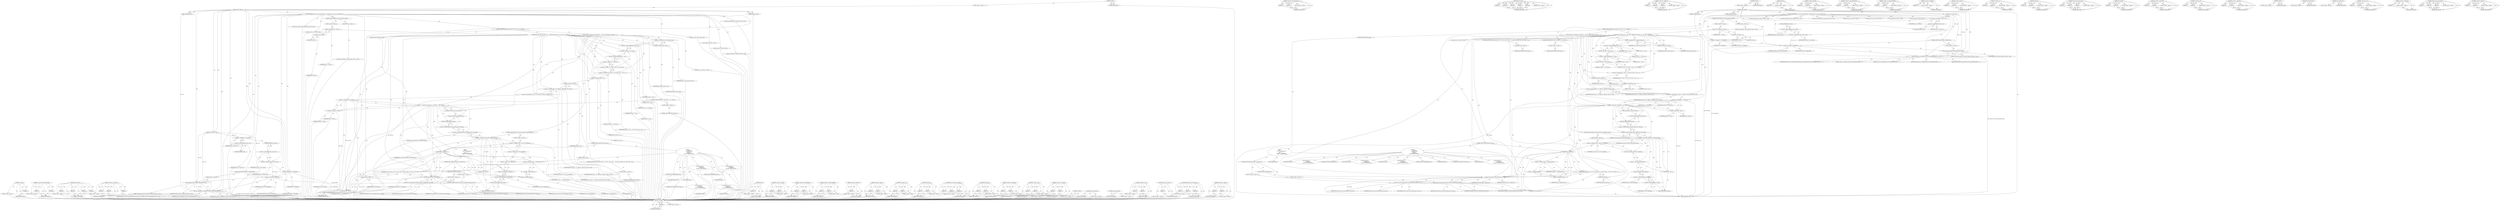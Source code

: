 digraph "&lt;operator&gt;.logicalOr" {
vulnerable_286 [label=<(METHOD,__swab64p)>];
vulnerable_287 [label=<(PARAM,p1)>];
vulnerable_288 [label=<(BLOCK,&lt;empty&gt;,&lt;empty&gt;)>];
vulnerable_289 [label=<(METHOD_RETURN,ANY)>];
vulnerable_270 [label=<(METHOD,&lt;operator&gt;.indirectIndexAccess)>];
vulnerable_271 [label=<(PARAM,p1)>];
vulnerable_272 [label=<(PARAM,p2)>];
vulnerable_273 [label=<(BLOCK,&lt;empty&gt;,&lt;empty&gt;)>];
vulnerable_274 [label=<(METHOD_RETURN,ANY)>];
vulnerable_218 [label=<(METHOD,perf_sw_event)>];
vulnerable_219 [label=<(PARAM,p1)>];
vulnerable_220 [label=<(PARAM,p2)>];
vulnerable_221 [label=<(PARAM,p3)>];
vulnerable_222 [label=<(PARAM,p4)>];
vulnerable_223 [label=<(PARAM,p5)>];
vulnerable_224 [label=<(BLOCK,&lt;empty&gt;,&lt;empty&gt;)>];
vulnerable_225 [label=<(METHOD_RETURN,ANY)>];
vulnerable_246 [label=<(METHOD,&lt;operator&gt;.conditional)>];
vulnerable_247 [label=<(PARAM,p1)>];
vulnerable_248 [label=<(PARAM,p2)>];
vulnerable_249 [label=<(PARAM,p3)>];
vulnerable_250 [label=<(BLOCK,&lt;empty&gt;,&lt;empty&gt;)>];
vulnerable_251 [label=<(METHOD_RETURN,ANY)>];
vulnerable_6 [label=<(METHOD,&lt;global&gt;)<SUB>1</SUB>>];
vulnerable_7 [label=<(BLOCK,&lt;empty&gt;,&lt;empty&gt;)<SUB>1</SUB>>];
vulnerable_8 [label=<(METHOD,handle_stdfmna)<SUB>1</SUB>>];
vulnerable_9 [label=<(PARAM,struct pt_regs *regs)<SUB>1</SUB>>];
vulnerable_10 [label=<(PARAM,unsigned long sfar)<SUB>1</SUB>>];
vulnerable_11 [label=<(PARAM,unsigned long sfsr)<SUB>1</SUB>>];
vulnerable_12 [label=<(BLOCK,{
	unsigned long pc = regs-&gt;tpc;
	unsigned long...,{
	unsigned long pc = regs-&gt;tpc;
	unsigned long...)<SUB>2</SUB>>];
vulnerable_13 [label="<(LOCAL,long unsigned pc: long unsigned)<SUB>3</SUB>>"];
vulnerable_14 [label=<(&lt;operator&gt;.assignment,pc = regs-&gt;tpc)<SUB>3</SUB>>];
vulnerable_15 [label=<(IDENTIFIER,pc,pc = regs-&gt;tpc)<SUB>3</SUB>>];
vulnerable_16 [label=<(&lt;operator&gt;.indirectFieldAccess,regs-&gt;tpc)<SUB>3</SUB>>];
vulnerable_17 [label=<(IDENTIFIER,regs,pc = regs-&gt;tpc)<SUB>3</SUB>>];
vulnerable_18 [label=<(FIELD_IDENTIFIER,tpc,tpc)<SUB>3</SUB>>];
vulnerable_19 [label="<(LOCAL,long unsigned tstate: long unsigned)<SUB>4</SUB>>"];
vulnerable_20 [label=<(&lt;operator&gt;.assignment,tstate = regs-&gt;tstate)<SUB>4</SUB>>];
vulnerable_21 [label=<(IDENTIFIER,tstate,tstate = regs-&gt;tstate)<SUB>4</SUB>>];
vulnerable_22 [label=<(&lt;operator&gt;.indirectFieldAccess,regs-&gt;tstate)<SUB>4</SUB>>];
vulnerable_23 [label=<(IDENTIFIER,regs,tstate = regs-&gt;tstate)<SUB>4</SUB>>];
vulnerable_24 [label=<(FIELD_IDENTIFIER,tstate,tstate)<SUB>4</SUB>>];
vulnerable_25 [label="<(LOCAL,u32 insn: u32)<SUB>5</SUB>>"];
vulnerable_26 [label="<(LOCAL,u64 value: u64)<SUB>6</SUB>>"];
vulnerable_27 [label="<(LOCAL,u8 freg: u8)<SUB>7</SUB>>"];
vulnerable_28 [label="<(LOCAL,int flag: int)<SUB>8</SUB>>"];
vulnerable_29 [label="<(LOCAL,struct fpustate* f: fpustate*)<SUB>9</SUB>>"];
vulnerable_30 [label=<(&lt;operator&gt;.assignment,*f = FPUSTATE)<SUB>9</SUB>>];
vulnerable_31 [label=<(IDENTIFIER,f,*f = FPUSTATE)<SUB>9</SUB>>];
vulnerable_32 [label=<(IDENTIFIER,FPUSTATE,*f = FPUSTATE)<SUB>9</SUB>>];
vulnerable_33 [label=<(CONTROL_STRUCTURE,IF,if (tstate &amp; TSTATE_PRIV))<SUB>11</SUB>>];
vulnerable_34 [label=<(&lt;operator&gt;.and,tstate &amp; TSTATE_PRIV)<SUB>11</SUB>>];
vulnerable_35 [label=<(IDENTIFIER,tstate,tstate &amp; TSTATE_PRIV)<SUB>11</SUB>>];
vulnerable_36 [label=<(IDENTIFIER,TSTATE_PRIV,tstate &amp; TSTATE_PRIV)<SUB>11</SUB>>];
vulnerable_37 [label=<(BLOCK,&lt;empty&gt;,&lt;empty&gt;)<SUB>12</SUB>>];
vulnerable_38 [label=<(die_if_kernel,die_if_kernel(&quot;stdfmna from kernel&quot;, regs))<SUB>12</SUB>>];
vulnerable_39 [label=<(LITERAL,&quot;stdfmna from kernel&quot;,die_if_kernel(&quot;stdfmna from kernel&quot;, regs))<SUB>12</SUB>>];
vulnerable_40 [label=<(IDENTIFIER,regs,die_if_kernel(&quot;stdfmna from kernel&quot;, regs))<SUB>12</SUB>>];
vulnerable_41 [label=<(perf_sw_event,perf_sw_event(PERF_COUNT_SW_ALIGNMENT_FAULTS, 1...)<SUB>13</SUB>>];
vulnerable_42 [label=<(IDENTIFIER,PERF_COUNT_SW_ALIGNMENT_FAULTS,perf_sw_event(PERF_COUNT_SW_ALIGNMENT_FAULTS, 1...)<SUB>13</SUB>>];
vulnerable_43 [label=<(LITERAL,1,perf_sw_event(PERF_COUNT_SW_ALIGNMENT_FAULTS, 1...)<SUB>13</SUB>>];
vulnerable_44 [label=<(LITERAL,0,perf_sw_event(PERF_COUNT_SW_ALIGNMENT_FAULTS, 1...)<SUB>13</SUB>>];
vulnerable_45 [label=<(IDENTIFIER,regs,perf_sw_event(PERF_COUNT_SW_ALIGNMENT_FAULTS, 1...)<SUB>13</SUB>>];
vulnerable_46 [label=<(IDENTIFIER,sfar,perf_sw_event(PERF_COUNT_SW_ALIGNMENT_FAULTS, 1...)<SUB>13</SUB>>];
vulnerable_47 [label=<(CONTROL_STRUCTURE,IF,if (test_thread_flag(TIF_32BIT)))<SUB>14</SUB>>];
vulnerable_48 [label=<(BLOCK,&lt;empty&gt;,&lt;empty&gt;)<SUB>14</SUB>>];
vulnerable_49 [label="<(LOCAL,test_thread_flag : test_thread_flag)<SUB>14</SUB>>"];
vulnerable_50 [label=<(BLOCK,&lt;empty&gt;,&lt;empty&gt;)<SUB>15</SUB>>];
vulnerable_51 [label=<(&lt;operator&gt;.assignment,pc = (u32)pc)<SUB>15</SUB>>];
vulnerable_52 [label=<(IDENTIFIER,pc,pc = (u32)pc)<SUB>15</SUB>>];
vulnerable_53 [label=<(&lt;operator&gt;.cast,(u32)pc)<SUB>15</SUB>>];
vulnerable_54 [label=<(UNKNOWN,u32,u32)<SUB>15</SUB>>];
vulnerable_55 [label=<(IDENTIFIER,pc,(u32)pc)<SUB>15</SUB>>];
vulnerable_56 [label=<(CONTROL_STRUCTURE,IF,if (get_user(insn, (u32 __user *) pc) != -EFAULT))<SUB>16</SUB>>];
vulnerable_57 [label=<(UNKNOWN,get_user(insn, (u32 __user *) pc) != -EFAULT,get_user(insn, (u32 __user *) pc) != -EFAULT)<SUB>16</SUB>>];
vulnerable_58 [label=<(BLOCK,{
		int asi = decode_asi(insn, regs);
		freg = ...,{
		int asi = decode_asi(insn, regs);
		freg = ...)<SUB>16</SUB>>];
vulnerable_59 [label="<(LOCAL,int asi: int)<SUB>17</SUB>>"];
vulnerable_60 [label=<(&lt;operator&gt;.assignment,asi = decode_asi(insn, regs))<SUB>17</SUB>>];
vulnerable_61 [label=<(IDENTIFIER,asi,asi = decode_asi(insn, regs))<SUB>17</SUB>>];
vulnerable_62 [label=<(decode_asi,decode_asi(insn, regs))<SUB>17</SUB>>];
vulnerable_63 [label=<(IDENTIFIER,insn,decode_asi(insn, regs))<SUB>17</SUB>>];
vulnerable_64 [label=<(IDENTIFIER,regs,decode_asi(insn, regs))<SUB>17</SUB>>];
vulnerable_65 [label=<(&lt;operator&gt;.assignment,freg = ((insn &gt;&gt; 25) &amp; 0x1e) | ((insn &gt;&gt; 20) &amp; ...)<SUB>18</SUB>>];
vulnerable_66 [label=<(IDENTIFIER,freg,freg = ((insn &gt;&gt; 25) &amp; 0x1e) | ((insn &gt;&gt; 20) &amp; ...)<SUB>18</SUB>>];
vulnerable_67 [label=<(&lt;operator&gt;.or,((insn &gt;&gt; 25) &amp; 0x1e) | ((insn &gt;&gt; 20) &amp; 0x20))<SUB>18</SUB>>];
vulnerable_68 [label=<(&lt;operator&gt;.and,(insn &gt;&gt; 25) &amp; 0x1e)<SUB>18</SUB>>];
vulnerable_69 [label=<(&lt;operator&gt;.arithmeticShiftRight,insn &gt;&gt; 25)<SUB>18</SUB>>];
vulnerable_70 [label=<(IDENTIFIER,insn,insn &gt;&gt; 25)<SUB>18</SUB>>];
vulnerable_71 [label=<(LITERAL,25,insn &gt;&gt; 25)<SUB>18</SUB>>];
vulnerable_72 [label=<(LITERAL,0x1e,(insn &gt;&gt; 25) &amp; 0x1e)<SUB>18</SUB>>];
vulnerable_73 [label=<(&lt;operator&gt;.and,(insn &gt;&gt; 20) &amp; 0x20)<SUB>18</SUB>>];
vulnerable_74 [label=<(&lt;operator&gt;.arithmeticShiftRight,insn &gt;&gt; 20)<SUB>18</SUB>>];
vulnerable_75 [label=<(IDENTIFIER,insn,insn &gt;&gt; 20)<SUB>18</SUB>>];
vulnerable_76 [label=<(LITERAL,20,insn &gt;&gt; 20)<SUB>18</SUB>>];
vulnerable_77 [label=<(LITERAL,0x20,(insn &gt;&gt; 20) &amp; 0x20)<SUB>18</SUB>>];
vulnerable_78 [label=<(&lt;operator&gt;.assignment,value = 0)<SUB>19</SUB>>];
vulnerable_79 [label=<(IDENTIFIER,value,value = 0)<SUB>19</SUB>>];
vulnerable_80 [label=<(LITERAL,0,value = 0)<SUB>19</SUB>>];
vulnerable_81 [label="<(&lt;operator&gt;.assignment,flag = (freg &lt; 32) ? FPRS_DL : FPRS_DU)<SUB>20</SUB>>"];
vulnerable_82 [label="<(IDENTIFIER,flag,flag = (freg &lt; 32) ? FPRS_DL : FPRS_DU)<SUB>20</SUB>>"];
vulnerable_83 [label="<(&lt;operator&gt;.conditional,(freg &lt; 32) ? FPRS_DL : FPRS_DU)<SUB>20</SUB>>"];
vulnerable_84 [label=<(&lt;operator&gt;.lessThan,freg &lt; 32)<SUB>20</SUB>>];
vulnerable_85 [label=<(IDENTIFIER,freg,freg &lt; 32)<SUB>20</SUB>>];
vulnerable_86 [label=<(LITERAL,32,freg &lt; 32)<SUB>20</SUB>>];
vulnerable_87 [label="<(IDENTIFIER,FPRS_DL,(freg &lt; 32) ? FPRS_DL : FPRS_DU)<SUB>20</SUB>>"];
vulnerable_88 [label="<(IDENTIFIER,FPRS_DU,(freg &lt; 32) ? FPRS_DL : FPRS_DU)<SUB>20</SUB>>"];
vulnerable_89 [label=<(CONTROL_STRUCTURE,IF,if ((asi &gt; ASI_SNFL) ||
		    (asi &lt; ASI_P)))<SUB>21</SUB>>];
vulnerable_90 [label=<(&lt;operator&gt;.logicalOr,(asi &gt; ASI_SNFL) ||
		    (asi &lt; ASI_P))<SUB>21</SUB>>];
vulnerable_91 [label=<(&lt;operator&gt;.greaterThan,asi &gt; ASI_SNFL)<SUB>21</SUB>>];
vulnerable_92 [label=<(IDENTIFIER,asi,asi &gt; ASI_SNFL)<SUB>21</SUB>>];
vulnerable_93 [label=<(IDENTIFIER,ASI_SNFL,asi &gt; ASI_SNFL)<SUB>21</SUB>>];
vulnerable_94 [label=<(&lt;operator&gt;.lessThan,asi &lt; ASI_P)<SUB>22</SUB>>];
vulnerable_95 [label=<(IDENTIFIER,asi,asi &lt; ASI_P)<SUB>22</SUB>>];
vulnerable_96 [label=<(IDENTIFIER,ASI_P,asi &lt; ASI_P)<SUB>22</SUB>>];
vulnerable_97 [label=<(BLOCK,&lt;empty&gt;,&lt;empty&gt;)<SUB>23</SUB>>];
vulnerable_98 [label=<(CONTROL_STRUCTURE,GOTO,goto daex;)<SUB>23</SUB>>];
vulnerable_99 [label=<(save_and_clear_fpu,save_and_clear_fpu())<SUB>24</SUB>>];
vulnerable_100 [label=<(CONTROL_STRUCTURE,IF,if (current_thread_info()-&gt;fpsaved[0] &amp; flag))<SUB>25</SUB>>];
vulnerable_101 [label=<(&lt;operator&gt;.and,current_thread_info()-&gt;fpsaved[0] &amp; flag)<SUB>25</SUB>>];
vulnerable_102 [label=<(&lt;operator&gt;.indirectIndexAccess,current_thread_info()-&gt;fpsaved[0])<SUB>25</SUB>>];
vulnerable_103 [label=<(&lt;operator&gt;.indirectFieldAccess,current_thread_info()-&gt;fpsaved)<SUB>25</SUB>>];
vulnerable_104 [label=<(current_thread_info,current_thread_info())<SUB>25</SUB>>];
vulnerable_105 [label=<(FIELD_IDENTIFIER,fpsaved,fpsaved)<SUB>25</SUB>>];
vulnerable_106 [label=<(LITERAL,0,current_thread_info()-&gt;fpsaved[0] &amp; flag)<SUB>25</SUB>>];
vulnerable_107 [label=<(IDENTIFIER,flag,current_thread_info()-&gt;fpsaved[0] &amp; flag)<SUB>25</SUB>>];
vulnerable_108 [label=<(BLOCK,&lt;empty&gt;,&lt;empty&gt;)<SUB>26</SUB>>];
vulnerable_109 [label=<(&lt;operator&gt;.assignment,value = *(u64 *)&amp;f-&gt;regs[freg])<SUB>26</SUB>>];
vulnerable_110 [label=<(IDENTIFIER,value,value = *(u64 *)&amp;f-&gt;regs[freg])<SUB>26</SUB>>];
vulnerable_111 [label=<(&lt;operator&gt;.indirection,*(u64 *)&amp;f-&gt;regs[freg])<SUB>26</SUB>>];
vulnerable_112 [label=<(&lt;operator&gt;.cast,(u64 *)&amp;f-&gt;regs[freg])<SUB>26</SUB>>];
vulnerable_113 [label=<(UNKNOWN,u64 *,u64 *)<SUB>26</SUB>>];
vulnerable_114 [label=<(&lt;operator&gt;.addressOf,&amp;f-&gt;regs[freg])<SUB>26</SUB>>];
vulnerable_115 [label=<(&lt;operator&gt;.indirectIndexAccess,f-&gt;regs[freg])<SUB>26</SUB>>];
vulnerable_116 [label=<(&lt;operator&gt;.indirectFieldAccess,f-&gt;regs)<SUB>26</SUB>>];
vulnerable_117 [label=<(IDENTIFIER,f,(u64 *)&amp;f-&gt;regs[freg])<SUB>26</SUB>>];
vulnerable_118 [label=<(FIELD_IDENTIFIER,regs,regs)<SUB>26</SUB>>];
vulnerable_119 [label=<(IDENTIFIER,freg,(u64 *)&amp;f-&gt;regs[freg])<SUB>26</SUB>>];
vulnerable_120 [label=<(CONTROL_STRUCTURE,SWITCH,switch(asi))<SUB>27</SUB>>];
vulnerable_121 [label=<(IDENTIFIER,asi,switch(asi))<SUB>27</SUB>>];
vulnerable_122 [label="<(BLOCK,{
		case ASI_P:
		case ASI_S: break;
		case ASI...,{
		case ASI_P:
		case ASI_S: break;
		case ASI...)<SUB>27</SUB>>"];
vulnerable_123 [label=<(JUMP_TARGET,case)<SUB>28</SUB>>];
vulnerable_124 [label="<(IDENTIFIER,ASI_P,{
		case ASI_P:
		case ASI_S: break;
		case ASI...)<SUB>28</SUB>>"];
vulnerable_125 [label=<(JUMP_TARGET,case)<SUB>29</SUB>>];
vulnerable_126 [label="<(IDENTIFIER,ASI_S,{
		case ASI_P:
		case ASI_S: break;
		case ASI...)<SUB>29</SUB>>"];
vulnerable_127 [label=<(CONTROL_STRUCTURE,BREAK,break;)<SUB>29</SUB>>];
vulnerable_128 [label=<(JUMP_TARGET,case)<SUB>30</SUB>>];
vulnerable_129 [label="<(IDENTIFIER,ASI_PL,{
		case ASI_P:
		case ASI_S: break;
		case ASI...)<SUB>30</SUB>>"];
vulnerable_130 [label=<(JUMP_TARGET,case)<SUB>31</SUB>>];
vulnerable_131 [label="<(IDENTIFIER,ASI_SL,{
		case ASI_P:
		case ASI_S: break;
		case ASI...)<SUB>31</SUB>>"];
vulnerable_132 [label=<(&lt;operator&gt;.assignment,value = __swab64p(&amp;value))<SUB>32</SUB>>];
vulnerable_133 [label=<(IDENTIFIER,value,value = __swab64p(&amp;value))<SUB>32</SUB>>];
vulnerable_134 [label=<(__swab64p,__swab64p(&amp;value))<SUB>32</SUB>>];
vulnerable_135 [label=<(&lt;operator&gt;.addressOf,&amp;value)<SUB>32</SUB>>];
vulnerable_136 [label=<(IDENTIFIER,value,__swab64p(&amp;value))<SUB>32</SUB>>];
vulnerable_137 [label=<(CONTROL_STRUCTURE,BREAK,break;)<SUB>32</SUB>>];
vulnerable_138 [label=<(JUMP_TARGET,default)<SUB>33</SUB>>];
vulnerable_139 [label=<(CONTROL_STRUCTURE,GOTO,goto daex;)<SUB>33</SUB>>];
vulnerable_140 [label=<(CONTROL_STRUCTURE,IF,if (put_user (value &gt;&gt; 32, (u32 __user *) sfar) ||
		    __put_user ((u32)value, (u32 __user *)(sfar + 4))))<SUB>35</SUB>>];
vulnerable_141 [label=<(UNKNOWN,put_user (value &gt;&gt; 32, (u32 __user *) sfar) ||
...,put_user (value &gt;&gt; 32, (u32 __user *) sfar) ||
...)<SUB>35</SUB>>];
vulnerable_142 [label=<(BLOCK,&lt;empty&gt;,&lt;empty&gt;)<SUB>37</SUB>>];
vulnerable_143 [label=<(CONTROL_STRUCTURE,GOTO,goto daex;)<SUB>37</SUB>>];
vulnerable_144 [label=<(CONTROL_STRUCTURE,ELSE,else)<SUB>38</SUB>>];
vulnerable_145 [label="<(BLOCK,{
daex:
		if (tlb_type == hypervisor)
			sun4v_...,{
daex:
		if (tlb_type == hypervisor)
			sun4v_...)<SUB>38</SUB>>"];
vulnerable_146 [label=<(JUMP_TARGET,daex)<SUB>39</SUB>>];
vulnerable_147 [label=<(CONTROL_STRUCTURE,IF,if (tlb_type == hypervisor))<SUB>40</SUB>>];
vulnerable_148 [label=<(&lt;operator&gt;.equals,tlb_type == hypervisor)<SUB>40</SUB>>];
vulnerable_149 [label=<(IDENTIFIER,tlb_type,tlb_type == hypervisor)<SUB>40</SUB>>];
vulnerable_150 [label=<(IDENTIFIER,hypervisor,tlb_type == hypervisor)<SUB>40</SUB>>];
vulnerable_151 [label=<(BLOCK,&lt;empty&gt;,&lt;empty&gt;)<SUB>41</SUB>>];
vulnerable_152 [label=<(sun4v_data_access_exception,sun4v_data_access_exception(regs, sfar, sfsr))<SUB>41</SUB>>];
vulnerable_153 [label=<(IDENTIFIER,regs,sun4v_data_access_exception(regs, sfar, sfsr))<SUB>41</SUB>>];
vulnerable_154 [label=<(IDENTIFIER,sfar,sun4v_data_access_exception(regs, sfar, sfsr))<SUB>41</SUB>>];
vulnerable_155 [label=<(IDENTIFIER,sfsr,sun4v_data_access_exception(regs, sfar, sfsr))<SUB>41</SUB>>];
vulnerable_156 [label=<(CONTROL_STRUCTURE,ELSE,else)<SUB>43</SUB>>];
vulnerable_157 [label=<(BLOCK,&lt;empty&gt;,&lt;empty&gt;)<SUB>43</SUB>>];
vulnerable_158 [label=<(spitfire_data_access_exception,spitfire_data_access_exception(regs, sfsr, sfar))<SUB>43</SUB>>];
vulnerable_159 [label=<(IDENTIFIER,regs,spitfire_data_access_exception(regs, sfsr, sfar))<SUB>43</SUB>>];
vulnerable_160 [label=<(IDENTIFIER,sfsr,spitfire_data_access_exception(regs, sfsr, sfar))<SUB>43</SUB>>];
vulnerable_161 [label=<(IDENTIFIER,sfar,spitfire_data_access_exception(regs, sfsr, sfar))<SUB>43</SUB>>];
vulnerable_162 [label=<(RETURN,return;,return;)<SUB>44</SUB>>];
vulnerable_163 [label=<(advance,advance(regs))<SUB>46</SUB>>];
vulnerable_164 [label=<(IDENTIFIER,regs,advance(regs))<SUB>46</SUB>>];
vulnerable_165 [label=<(METHOD_RETURN,void)<SUB>1</SUB>>];
vulnerable_167 [label=<(METHOD_RETURN,ANY)<SUB>1</SUB>>];
vulnerable_307 [label=<(METHOD,advance)>];
vulnerable_308 [label=<(PARAM,p1)>];
vulnerable_309 [label=<(BLOCK,&lt;empty&gt;,&lt;empty&gt;)>];
vulnerable_310 [label=<(METHOD_RETURN,ANY)>];
vulnerable_252 [label=<(METHOD,&lt;operator&gt;.lessThan)>];
vulnerable_253 [label=<(PARAM,p1)>];
vulnerable_254 [label=<(PARAM,p2)>];
vulnerable_255 [label=<(BLOCK,&lt;empty&gt;,&lt;empty&gt;)>];
vulnerable_256 [label=<(METHOD_RETURN,ANY)>];
vulnerable_203 [label=<(METHOD,&lt;operator&gt;.indirectFieldAccess)>];
vulnerable_204 [label=<(PARAM,p1)>];
vulnerable_205 [label=<(PARAM,p2)>];
vulnerable_206 [label=<(BLOCK,&lt;empty&gt;,&lt;empty&gt;)>];
vulnerable_207 [label=<(METHOD_RETURN,ANY)>];
vulnerable_241 [label=<(METHOD,&lt;operator&gt;.arithmeticShiftRight)>];
vulnerable_242 [label=<(PARAM,p1)>];
vulnerable_243 [label=<(PARAM,p2)>];
vulnerable_244 [label=<(BLOCK,&lt;empty&gt;,&lt;empty&gt;)>];
vulnerable_245 [label=<(METHOD_RETURN,ANY)>];
vulnerable_282 [label=<(METHOD,&lt;operator&gt;.addressOf)>];
vulnerable_283 [label=<(PARAM,p1)>];
vulnerable_284 [label=<(BLOCK,&lt;empty&gt;,&lt;empty&gt;)>];
vulnerable_285 [label=<(METHOD_RETURN,ANY)>];
vulnerable_290 [label=<(METHOD,&lt;operator&gt;.equals)>];
vulnerable_291 [label=<(PARAM,p1)>];
vulnerable_292 [label=<(PARAM,p2)>];
vulnerable_293 [label=<(BLOCK,&lt;empty&gt;,&lt;empty&gt;)>];
vulnerable_294 [label=<(METHOD_RETURN,ANY)>];
vulnerable_236 [label=<(METHOD,&lt;operator&gt;.or)>];
vulnerable_237 [label=<(PARAM,p1)>];
vulnerable_238 [label=<(PARAM,p2)>];
vulnerable_239 [label=<(BLOCK,&lt;empty&gt;,&lt;empty&gt;)>];
vulnerable_240 [label=<(METHOD_RETURN,ANY)>];
vulnerable_231 [label=<(METHOD,decode_asi)>];
vulnerable_232 [label=<(PARAM,p1)>];
vulnerable_233 [label=<(PARAM,p2)>];
vulnerable_234 [label=<(BLOCK,&lt;empty&gt;,&lt;empty&gt;)>];
vulnerable_235 [label=<(METHOD_RETURN,ANY)>];
vulnerable_295 [label=<(METHOD,sun4v_data_access_exception)>];
vulnerable_296 [label=<(PARAM,p1)>];
vulnerable_297 [label=<(PARAM,p2)>];
vulnerable_298 [label=<(PARAM,p3)>];
vulnerable_299 [label=<(BLOCK,&lt;empty&gt;,&lt;empty&gt;)>];
vulnerable_300 [label=<(METHOD_RETURN,ANY)>];
vulnerable_213 [label=<(METHOD,die_if_kernel)>];
vulnerable_214 [label=<(PARAM,p1)>];
vulnerable_215 [label=<(PARAM,p2)>];
vulnerable_216 [label=<(BLOCK,&lt;empty&gt;,&lt;empty&gt;)>];
vulnerable_217 [label=<(METHOD_RETURN,ANY)>];
vulnerable_262 [label=<(METHOD,&lt;operator&gt;.greaterThan)>];
vulnerable_263 [label=<(PARAM,p1)>];
vulnerable_264 [label=<(PARAM,p2)>];
vulnerable_265 [label=<(BLOCK,&lt;empty&gt;,&lt;empty&gt;)>];
vulnerable_266 [label=<(METHOD_RETURN,ANY)>];
vulnerable_208 [label=<(METHOD,&lt;operator&gt;.and)>];
vulnerable_209 [label=<(PARAM,p1)>];
vulnerable_210 [label=<(PARAM,p2)>];
vulnerable_211 [label=<(BLOCK,&lt;empty&gt;,&lt;empty&gt;)>];
vulnerable_212 [label=<(METHOD_RETURN,ANY)>];
vulnerable_198 [label=<(METHOD,&lt;operator&gt;.assignment)>];
vulnerable_199 [label=<(PARAM,p1)>];
vulnerable_200 [label=<(PARAM,p2)>];
vulnerable_201 [label=<(BLOCK,&lt;empty&gt;,&lt;empty&gt;)>];
vulnerable_202 [label=<(METHOD_RETURN,ANY)>];
vulnerable_192 [label=<(METHOD,&lt;global&gt;)<SUB>1</SUB>>];
vulnerable_193 [label=<(BLOCK,&lt;empty&gt;,&lt;empty&gt;)>];
vulnerable_194 [label=<(METHOD_RETURN,ANY)>];
vulnerable_275 [label=<(METHOD,current_thread_info)>];
vulnerable_276 [label=<(BLOCK,&lt;empty&gt;,&lt;empty&gt;)>];
vulnerable_277 [label=<(METHOD_RETURN,ANY)>];
vulnerable_267 [label=<(METHOD,save_and_clear_fpu)>];
vulnerable_268 [label=<(BLOCK,&lt;empty&gt;,&lt;empty&gt;)>];
vulnerable_269 [label=<(METHOD_RETURN,ANY)>];
vulnerable_226 [label=<(METHOD,&lt;operator&gt;.cast)>];
vulnerable_227 [label=<(PARAM,p1)>];
vulnerable_228 [label=<(PARAM,p2)>];
vulnerable_229 [label=<(BLOCK,&lt;empty&gt;,&lt;empty&gt;)>];
vulnerable_230 [label=<(METHOD_RETURN,ANY)>];
vulnerable_278 [label=<(METHOD,&lt;operator&gt;.indirection)>];
vulnerable_279 [label=<(PARAM,p1)>];
vulnerable_280 [label=<(BLOCK,&lt;empty&gt;,&lt;empty&gt;)>];
vulnerable_281 [label=<(METHOD_RETURN,ANY)>];
vulnerable_301 [label=<(METHOD,spitfire_data_access_exception)>];
vulnerable_302 [label=<(PARAM,p1)>];
vulnerable_303 [label=<(PARAM,p2)>];
vulnerable_304 [label=<(PARAM,p3)>];
vulnerable_305 [label=<(BLOCK,&lt;empty&gt;,&lt;empty&gt;)>];
vulnerable_306 [label=<(METHOD_RETURN,ANY)>];
vulnerable_257 [label=<(METHOD,&lt;operator&gt;.logicalOr)>];
vulnerable_258 [label=<(PARAM,p1)>];
vulnerable_259 [label=<(PARAM,p2)>];
vulnerable_260 [label=<(BLOCK,&lt;empty&gt;,&lt;empty&gt;)>];
vulnerable_261 [label=<(METHOD_RETURN,ANY)>];
fixed_284 [label=<(METHOD,__swab64p)>];
fixed_285 [label=<(PARAM,p1)>];
fixed_286 [label=<(BLOCK,&lt;empty&gt;,&lt;empty&gt;)>];
fixed_287 [label=<(METHOD_RETURN,ANY)>];
fixed_268 [label=<(METHOD,&lt;operator&gt;.indirectIndexAccess)>];
fixed_269 [label=<(PARAM,p1)>];
fixed_270 [label=<(PARAM,p2)>];
fixed_271 [label=<(BLOCK,&lt;empty&gt;,&lt;empty&gt;)>];
fixed_272 [label=<(METHOD_RETURN,ANY)>];
fixed_217 [label=<(METHOD,perf_sw_event)>];
fixed_218 [label=<(PARAM,p1)>];
fixed_219 [label=<(PARAM,p2)>];
fixed_220 [label=<(PARAM,p3)>];
fixed_221 [label=<(PARAM,p4)>];
fixed_222 [label=<(BLOCK,&lt;empty&gt;,&lt;empty&gt;)>];
fixed_223 [label=<(METHOD_RETURN,ANY)>];
fixed_244 [label=<(METHOD,&lt;operator&gt;.conditional)>];
fixed_245 [label=<(PARAM,p1)>];
fixed_246 [label=<(PARAM,p2)>];
fixed_247 [label=<(PARAM,p3)>];
fixed_248 [label=<(BLOCK,&lt;empty&gt;,&lt;empty&gt;)>];
fixed_249 [label=<(METHOD_RETURN,ANY)>];
fixed_6 [label=<(METHOD,&lt;global&gt;)<SUB>1</SUB>>];
fixed_7 [label=<(BLOCK,&lt;empty&gt;,&lt;empty&gt;)<SUB>1</SUB>>];
fixed_8 [label=<(METHOD,handle_stdfmna)<SUB>1</SUB>>];
fixed_9 [label=<(PARAM,struct pt_regs *regs)<SUB>1</SUB>>];
fixed_10 [label=<(PARAM,unsigned long sfar)<SUB>1</SUB>>];
fixed_11 [label=<(PARAM,unsigned long sfsr)<SUB>1</SUB>>];
fixed_12 [label=<(BLOCK,{
	unsigned long pc = regs-&gt;tpc;
	unsigned long...,{
	unsigned long pc = regs-&gt;tpc;
	unsigned long...)<SUB>2</SUB>>];
fixed_13 [label="<(LOCAL,long unsigned pc: long unsigned)<SUB>3</SUB>>"];
fixed_14 [label=<(&lt;operator&gt;.assignment,pc = regs-&gt;tpc)<SUB>3</SUB>>];
fixed_15 [label=<(IDENTIFIER,pc,pc = regs-&gt;tpc)<SUB>3</SUB>>];
fixed_16 [label=<(&lt;operator&gt;.indirectFieldAccess,regs-&gt;tpc)<SUB>3</SUB>>];
fixed_17 [label=<(IDENTIFIER,regs,pc = regs-&gt;tpc)<SUB>3</SUB>>];
fixed_18 [label=<(FIELD_IDENTIFIER,tpc,tpc)<SUB>3</SUB>>];
fixed_19 [label="<(LOCAL,long unsigned tstate: long unsigned)<SUB>4</SUB>>"];
fixed_20 [label=<(&lt;operator&gt;.assignment,tstate = regs-&gt;tstate)<SUB>4</SUB>>];
fixed_21 [label=<(IDENTIFIER,tstate,tstate = regs-&gt;tstate)<SUB>4</SUB>>];
fixed_22 [label=<(&lt;operator&gt;.indirectFieldAccess,regs-&gt;tstate)<SUB>4</SUB>>];
fixed_23 [label=<(IDENTIFIER,regs,tstate = regs-&gt;tstate)<SUB>4</SUB>>];
fixed_24 [label=<(FIELD_IDENTIFIER,tstate,tstate)<SUB>4</SUB>>];
fixed_25 [label="<(LOCAL,u32 insn: u32)<SUB>5</SUB>>"];
fixed_26 [label="<(LOCAL,u64 value: u64)<SUB>6</SUB>>"];
fixed_27 [label="<(LOCAL,u8 freg: u8)<SUB>7</SUB>>"];
fixed_28 [label="<(LOCAL,int flag: int)<SUB>8</SUB>>"];
fixed_29 [label="<(LOCAL,struct fpustate* f: fpustate*)<SUB>9</SUB>>"];
fixed_30 [label=<(&lt;operator&gt;.assignment,*f = FPUSTATE)<SUB>9</SUB>>];
fixed_31 [label=<(IDENTIFIER,f,*f = FPUSTATE)<SUB>9</SUB>>];
fixed_32 [label=<(IDENTIFIER,FPUSTATE,*f = FPUSTATE)<SUB>9</SUB>>];
fixed_33 [label=<(CONTROL_STRUCTURE,IF,if (tstate &amp; TSTATE_PRIV))<SUB>11</SUB>>];
fixed_34 [label=<(&lt;operator&gt;.and,tstate &amp; TSTATE_PRIV)<SUB>11</SUB>>];
fixed_35 [label=<(IDENTIFIER,tstate,tstate &amp; TSTATE_PRIV)<SUB>11</SUB>>];
fixed_36 [label=<(IDENTIFIER,TSTATE_PRIV,tstate &amp; TSTATE_PRIV)<SUB>11</SUB>>];
fixed_37 [label=<(BLOCK,&lt;empty&gt;,&lt;empty&gt;)<SUB>12</SUB>>];
fixed_38 [label=<(die_if_kernel,die_if_kernel(&quot;stdfmna from kernel&quot;, regs))<SUB>12</SUB>>];
fixed_39 [label=<(LITERAL,&quot;stdfmna from kernel&quot;,die_if_kernel(&quot;stdfmna from kernel&quot;, regs))<SUB>12</SUB>>];
fixed_40 [label=<(IDENTIFIER,regs,die_if_kernel(&quot;stdfmna from kernel&quot;, regs))<SUB>12</SUB>>];
fixed_41 [label=<(perf_sw_event,perf_sw_event(PERF_COUNT_SW_ALIGNMENT_FAULTS, 1...)<SUB>13</SUB>>];
fixed_42 [label=<(IDENTIFIER,PERF_COUNT_SW_ALIGNMENT_FAULTS,perf_sw_event(PERF_COUNT_SW_ALIGNMENT_FAULTS, 1...)<SUB>13</SUB>>];
fixed_43 [label=<(LITERAL,1,perf_sw_event(PERF_COUNT_SW_ALIGNMENT_FAULTS, 1...)<SUB>13</SUB>>];
fixed_44 [label=<(IDENTIFIER,regs,perf_sw_event(PERF_COUNT_SW_ALIGNMENT_FAULTS, 1...)<SUB>13</SUB>>];
fixed_45 [label=<(IDENTIFIER,sfar,perf_sw_event(PERF_COUNT_SW_ALIGNMENT_FAULTS, 1...)<SUB>13</SUB>>];
fixed_46 [label=<(CONTROL_STRUCTURE,IF,if (test_thread_flag(TIF_32BIT)))<SUB>14</SUB>>];
fixed_47 [label=<(BLOCK,&lt;empty&gt;,&lt;empty&gt;)<SUB>14</SUB>>];
fixed_48 [label="<(LOCAL,test_thread_flag : test_thread_flag)<SUB>14</SUB>>"];
fixed_49 [label=<(BLOCK,&lt;empty&gt;,&lt;empty&gt;)<SUB>15</SUB>>];
fixed_50 [label=<(&lt;operator&gt;.assignment,pc = (u32)pc)<SUB>15</SUB>>];
fixed_51 [label=<(IDENTIFIER,pc,pc = (u32)pc)<SUB>15</SUB>>];
fixed_52 [label=<(&lt;operator&gt;.cast,(u32)pc)<SUB>15</SUB>>];
fixed_53 [label=<(UNKNOWN,u32,u32)<SUB>15</SUB>>];
fixed_54 [label=<(IDENTIFIER,pc,(u32)pc)<SUB>15</SUB>>];
fixed_55 [label=<(CONTROL_STRUCTURE,IF,if (get_user(insn, (u32 __user *) pc) != -EFAULT))<SUB>16</SUB>>];
fixed_56 [label=<(UNKNOWN,get_user(insn, (u32 __user *) pc) != -EFAULT,get_user(insn, (u32 __user *) pc) != -EFAULT)<SUB>16</SUB>>];
fixed_57 [label=<(BLOCK,{
		int asi = decode_asi(insn, regs);
		freg = ...,{
		int asi = decode_asi(insn, regs);
		freg = ...)<SUB>16</SUB>>];
fixed_58 [label="<(LOCAL,int asi: int)<SUB>17</SUB>>"];
fixed_59 [label=<(&lt;operator&gt;.assignment,asi = decode_asi(insn, regs))<SUB>17</SUB>>];
fixed_60 [label=<(IDENTIFIER,asi,asi = decode_asi(insn, regs))<SUB>17</SUB>>];
fixed_61 [label=<(decode_asi,decode_asi(insn, regs))<SUB>17</SUB>>];
fixed_62 [label=<(IDENTIFIER,insn,decode_asi(insn, regs))<SUB>17</SUB>>];
fixed_63 [label=<(IDENTIFIER,regs,decode_asi(insn, regs))<SUB>17</SUB>>];
fixed_64 [label=<(&lt;operator&gt;.assignment,freg = ((insn &gt;&gt; 25) &amp; 0x1e) | ((insn &gt;&gt; 20) &amp; ...)<SUB>18</SUB>>];
fixed_65 [label=<(IDENTIFIER,freg,freg = ((insn &gt;&gt; 25) &amp; 0x1e) | ((insn &gt;&gt; 20) &amp; ...)<SUB>18</SUB>>];
fixed_66 [label=<(&lt;operator&gt;.or,((insn &gt;&gt; 25) &amp; 0x1e) | ((insn &gt;&gt; 20) &amp; 0x20))<SUB>18</SUB>>];
fixed_67 [label=<(&lt;operator&gt;.and,(insn &gt;&gt; 25) &amp; 0x1e)<SUB>18</SUB>>];
fixed_68 [label=<(&lt;operator&gt;.arithmeticShiftRight,insn &gt;&gt; 25)<SUB>18</SUB>>];
fixed_69 [label=<(IDENTIFIER,insn,insn &gt;&gt; 25)<SUB>18</SUB>>];
fixed_70 [label=<(LITERAL,25,insn &gt;&gt; 25)<SUB>18</SUB>>];
fixed_71 [label=<(LITERAL,0x1e,(insn &gt;&gt; 25) &amp; 0x1e)<SUB>18</SUB>>];
fixed_72 [label=<(&lt;operator&gt;.and,(insn &gt;&gt; 20) &amp; 0x20)<SUB>18</SUB>>];
fixed_73 [label=<(&lt;operator&gt;.arithmeticShiftRight,insn &gt;&gt; 20)<SUB>18</SUB>>];
fixed_74 [label=<(IDENTIFIER,insn,insn &gt;&gt; 20)<SUB>18</SUB>>];
fixed_75 [label=<(LITERAL,20,insn &gt;&gt; 20)<SUB>18</SUB>>];
fixed_76 [label=<(LITERAL,0x20,(insn &gt;&gt; 20) &amp; 0x20)<SUB>18</SUB>>];
fixed_77 [label=<(&lt;operator&gt;.assignment,value = 0)<SUB>19</SUB>>];
fixed_78 [label=<(IDENTIFIER,value,value = 0)<SUB>19</SUB>>];
fixed_79 [label=<(LITERAL,0,value = 0)<SUB>19</SUB>>];
fixed_80 [label="<(&lt;operator&gt;.assignment,flag = (freg &lt; 32) ? FPRS_DL : FPRS_DU)<SUB>20</SUB>>"];
fixed_81 [label="<(IDENTIFIER,flag,flag = (freg &lt; 32) ? FPRS_DL : FPRS_DU)<SUB>20</SUB>>"];
fixed_82 [label="<(&lt;operator&gt;.conditional,(freg &lt; 32) ? FPRS_DL : FPRS_DU)<SUB>20</SUB>>"];
fixed_83 [label=<(&lt;operator&gt;.lessThan,freg &lt; 32)<SUB>20</SUB>>];
fixed_84 [label=<(IDENTIFIER,freg,freg &lt; 32)<SUB>20</SUB>>];
fixed_85 [label=<(LITERAL,32,freg &lt; 32)<SUB>20</SUB>>];
fixed_86 [label="<(IDENTIFIER,FPRS_DL,(freg &lt; 32) ? FPRS_DL : FPRS_DU)<SUB>20</SUB>>"];
fixed_87 [label="<(IDENTIFIER,FPRS_DU,(freg &lt; 32) ? FPRS_DL : FPRS_DU)<SUB>20</SUB>>"];
fixed_88 [label=<(CONTROL_STRUCTURE,IF,if ((asi &gt; ASI_SNFL) ||
		    (asi &lt; ASI_P)))<SUB>21</SUB>>];
fixed_89 [label=<(&lt;operator&gt;.logicalOr,(asi &gt; ASI_SNFL) ||
		    (asi &lt; ASI_P))<SUB>21</SUB>>];
fixed_90 [label=<(&lt;operator&gt;.greaterThan,asi &gt; ASI_SNFL)<SUB>21</SUB>>];
fixed_91 [label=<(IDENTIFIER,asi,asi &gt; ASI_SNFL)<SUB>21</SUB>>];
fixed_92 [label=<(IDENTIFIER,ASI_SNFL,asi &gt; ASI_SNFL)<SUB>21</SUB>>];
fixed_93 [label=<(&lt;operator&gt;.lessThan,asi &lt; ASI_P)<SUB>22</SUB>>];
fixed_94 [label=<(IDENTIFIER,asi,asi &lt; ASI_P)<SUB>22</SUB>>];
fixed_95 [label=<(IDENTIFIER,ASI_P,asi &lt; ASI_P)<SUB>22</SUB>>];
fixed_96 [label=<(BLOCK,&lt;empty&gt;,&lt;empty&gt;)<SUB>23</SUB>>];
fixed_97 [label=<(CONTROL_STRUCTURE,GOTO,goto daex;)<SUB>23</SUB>>];
fixed_98 [label=<(save_and_clear_fpu,save_and_clear_fpu())<SUB>24</SUB>>];
fixed_99 [label=<(CONTROL_STRUCTURE,IF,if (current_thread_info()-&gt;fpsaved[0] &amp; flag))<SUB>25</SUB>>];
fixed_100 [label=<(&lt;operator&gt;.and,current_thread_info()-&gt;fpsaved[0] &amp; flag)<SUB>25</SUB>>];
fixed_101 [label=<(&lt;operator&gt;.indirectIndexAccess,current_thread_info()-&gt;fpsaved[0])<SUB>25</SUB>>];
fixed_102 [label=<(&lt;operator&gt;.indirectFieldAccess,current_thread_info()-&gt;fpsaved)<SUB>25</SUB>>];
fixed_103 [label=<(current_thread_info,current_thread_info())<SUB>25</SUB>>];
fixed_104 [label=<(FIELD_IDENTIFIER,fpsaved,fpsaved)<SUB>25</SUB>>];
fixed_105 [label=<(LITERAL,0,current_thread_info()-&gt;fpsaved[0] &amp; flag)<SUB>25</SUB>>];
fixed_106 [label=<(IDENTIFIER,flag,current_thread_info()-&gt;fpsaved[0] &amp; flag)<SUB>25</SUB>>];
fixed_107 [label=<(BLOCK,&lt;empty&gt;,&lt;empty&gt;)<SUB>26</SUB>>];
fixed_108 [label=<(&lt;operator&gt;.assignment,value = *(u64 *)&amp;f-&gt;regs[freg])<SUB>26</SUB>>];
fixed_109 [label=<(IDENTIFIER,value,value = *(u64 *)&amp;f-&gt;regs[freg])<SUB>26</SUB>>];
fixed_110 [label=<(&lt;operator&gt;.indirection,*(u64 *)&amp;f-&gt;regs[freg])<SUB>26</SUB>>];
fixed_111 [label=<(&lt;operator&gt;.cast,(u64 *)&amp;f-&gt;regs[freg])<SUB>26</SUB>>];
fixed_112 [label=<(UNKNOWN,u64 *,u64 *)<SUB>26</SUB>>];
fixed_113 [label=<(&lt;operator&gt;.addressOf,&amp;f-&gt;regs[freg])<SUB>26</SUB>>];
fixed_114 [label=<(&lt;operator&gt;.indirectIndexAccess,f-&gt;regs[freg])<SUB>26</SUB>>];
fixed_115 [label=<(&lt;operator&gt;.indirectFieldAccess,f-&gt;regs)<SUB>26</SUB>>];
fixed_116 [label=<(IDENTIFIER,f,(u64 *)&amp;f-&gt;regs[freg])<SUB>26</SUB>>];
fixed_117 [label=<(FIELD_IDENTIFIER,regs,regs)<SUB>26</SUB>>];
fixed_118 [label=<(IDENTIFIER,freg,(u64 *)&amp;f-&gt;regs[freg])<SUB>26</SUB>>];
fixed_119 [label=<(CONTROL_STRUCTURE,SWITCH,switch(asi))<SUB>27</SUB>>];
fixed_120 [label=<(IDENTIFIER,asi,switch(asi))<SUB>27</SUB>>];
fixed_121 [label="<(BLOCK,{
		case ASI_P:
		case ASI_S: break;
		case ASI...,{
		case ASI_P:
		case ASI_S: break;
		case ASI...)<SUB>27</SUB>>"];
fixed_122 [label=<(JUMP_TARGET,case)<SUB>28</SUB>>];
fixed_123 [label="<(IDENTIFIER,ASI_P,{
		case ASI_P:
		case ASI_S: break;
		case ASI...)<SUB>28</SUB>>"];
fixed_124 [label=<(JUMP_TARGET,case)<SUB>29</SUB>>];
fixed_125 [label="<(IDENTIFIER,ASI_S,{
		case ASI_P:
		case ASI_S: break;
		case ASI...)<SUB>29</SUB>>"];
fixed_126 [label=<(CONTROL_STRUCTURE,BREAK,break;)<SUB>29</SUB>>];
fixed_127 [label=<(JUMP_TARGET,case)<SUB>30</SUB>>];
fixed_128 [label="<(IDENTIFIER,ASI_PL,{
		case ASI_P:
		case ASI_S: break;
		case ASI...)<SUB>30</SUB>>"];
fixed_129 [label=<(JUMP_TARGET,case)<SUB>31</SUB>>];
fixed_130 [label="<(IDENTIFIER,ASI_SL,{
		case ASI_P:
		case ASI_S: break;
		case ASI...)<SUB>31</SUB>>"];
fixed_131 [label=<(&lt;operator&gt;.assignment,value = __swab64p(&amp;value))<SUB>32</SUB>>];
fixed_132 [label=<(IDENTIFIER,value,value = __swab64p(&amp;value))<SUB>32</SUB>>];
fixed_133 [label=<(__swab64p,__swab64p(&amp;value))<SUB>32</SUB>>];
fixed_134 [label=<(&lt;operator&gt;.addressOf,&amp;value)<SUB>32</SUB>>];
fixed_135 [label=<(IDENTIFIER,value,__swab64p(&amp;value))<SUB>32</SUB>>];
fixed_136 [label=<(CONTROL_STRUCTURE,BREAK,break;)<SUB>32</SUB>>];
fixed_137 [label=<(JUMP_TARGET,default)<SUB>33</SUB>>];
fixed_138 [label=<(CONTROL_STRUCTURE,GOTO,goto daex;)<SUB>33</SUB>>];
fixed_139 [label=<(CONTROL_STRUCTURE,IF,if (put_user (value &gt;&gt; 32, (u32 __user *) sfar) ||
		    __put_user ((u32)value, (u32 __user *)(sfar + 4))))<SUB>35</SUB>>];
fixed_140 [label=<(UNKNOWN,put_user (value &gt;&gt; 32, (u32 __user *) sfar) ||
...,put_user (value &gt;&gt; 32, (u32 __user *) sfar) ||
...)<SUB>35</SUB>>];
fixed_141 [label=<(BLOCK,&lt;empty&gt;,&lt;empty&gt;)<SUB>37</SUB>>];
fixed_142 [label=<(CONTROL_STRUCTURE,GOTO,goto daex;)<SUB>37</SUB>>];
fixed_143 [label=<(CONTROL_STRUCTURE,ELSE,else)<SUB>38</SUB>>];
fixed_144 [label="<(BLOCK,{
daex:
		if (tlb_type == hypervisor)
			sun4v_...,{
daex:
		if (tlb_type == hypervisor)
			sun4v_...)<SUB>38</SUB>>"];
fixed_145 [label=<(JUMP_TARGET,daex)<SUB>39</SUB>>];
fixed_146 [label=<(CONTROL_STRUCTURE,IF,if (tlb_type == hypervisor))<SUB>40</SUB>>];
fixed_147 [label=<(&lt;operator&gt;.equals,tlb_type == hypervisor)<SUB>40</SUB>>];
fixed_148 [label=<(IDENTIFIER,tlb_type,tlb_type == hypervisor)<SUB>40</SUB>>];
fixed_149 [label=<(IDENTIFIER,hypervisor,tlb_type == hypervisor)<SUB>40</SUB>>];
fixed_150 [label=<(BLOCK,&lt;empty&gt;,&lt;empty&gt;)<SUB>41</SUB>>];
fixed_151 [label=<(sun4v_data_access_exception,sun4v_data_access_exception(regs, sfar, sfsr))<SUB>41</SUB>>];
fixed_152 [label=<(IDENTIFIER,regs,sun4v_data_access_exception(regs, sfar, sfsr))<SUB>41</SUB>>];
fixed_153 [label=<(IDENTIFIER,sfar,sun4v_data_access_exception(regs, sfar, sfsr))<SUB>41</SUB>>];
fixed_154 [label=<(IDENTIFIER,sfsr,sun4v_data_access_exception(regs, sfar, sfsr))<SUB>41</SUB>>];
fixed_155 [label=<(CONTROL_STRUCTURE,ELSE,else)<SUB>43</SUB>>];
fixed_156 [label=<(BLOCK,&lt;empty&gt;,&lt;empty&gt;)<SUB>43</SUB>>];
fixed_157 [label=<(spitfire_data_access_exception,spitfire_data_access_exception(regs, sfsr, sfar))<SUB>43</SUB>>];
fixed_158 [label=<(IDENTIFIER,regs,spitfire_data_access_exception(regs, sfsr, sfar))<SUB>43</SUB>>];
fixed_159 [label=<(IDENTIFIER,sfsr,spitfire_data_access_exception(regs, sfsr, sfar))<SUB>43</SUB>>];
fixed_160 [label=<(IDENTIFIER,sfar,spitfire_data_access_exception(regs, sfsr, sfar))<SUB>43</SUB>>];
fixed_161 [label=<(RETURN,return;,return;)<SUB>44</SUB>>];
fixed_162 [label=<(advance,advance(regs))<SUB>46</SUB>>];
fixed_163 [label=<(IDENTIFIER,regs,advance(regs))<SUB>46</SUB>>];
fixed_164 [label=<(METHOD_RETURN,void)<SUB>1</SUB>>];
fixed_166 [label=<(METHOD_RETURN,ANY)<SUB>1</SUB>>];
fixed_305 [label=<(METHOD,advance)>];
fixed_306 [label=<(PARAM,p1)>];
fixed_307 [label=<(BLOCK,&lt;empty&gt;,&lt;empty&gt;)>];
fixed_308 [label=<(METHOD_RETURN,ANY)>];
fixed_250 [label=<(METHOD,&lt;operator&gt;.lessThan)>];
fixed_251 [label=<(PARAM,p1)>];
fixed_252 [label=<(PARAM,p2)>];
fixed_253 [label=<(BLOCK,&lt;empty&gt;,&lt;empty&gt;)>];
fixed_254 [label=<(METHOD_RETURN,ANY)>];
fixed_202 [label=<(METHOD,&lt;operator&gt;.indirectFieldAccess)>];
fixed_203 [label=<(PARAM,p1)>];
fixed_204 [label=<(PARAM,p2)>];
fixed_205 [label=<(BLOCK,&lt;empty&gt;,&lt;empty&gt;)>];
fixed_206 [label=<(METHOD_RETURN,ANY)>];
fixed_239 [label=<(METHOD,&lt;operator&gt;.arithmeticShiftRight)>];
fixed_240 [label=<(PARAM,p1)>];
fixed_241 [label=<(PARAM,p2)>];
fixed_242 [label=<(BLOCK,&lt;empty&gt;,&lt;empty&gt;)>];
fixed_243 [label=<(METHOD_RETURN,ANY)>];
fixed_280 [label=<(METHOD,&lt;operator&gt;.addressOf)>];
fixed_281 [label=<(PARAM,p1)>];
fixed_282 [label=<(BLOCK,&lt;empty&gt;,&lt;empty&gt;)>];
fixed_283 [label=<(METHOD_RETURN,ANY)>];
fixed_288 [label=<(METHOD,&lt;operator&gt;.equals)>];
fixed_289 [label=<(PARAM,p1)>];
fixed_290 [label=<(PARAM,p2)>];
fixed_291 [label=<(BLOCK,&lt;empty&gt;,&lt;empty&gt;)>];
fixed_292 [label=<(METHOD_RETURN,ANY)>];
fixed_234 [label=<(METHOD,&lt;operator&gt;.or)>];
fixed_235 [label=<(PARAM,p1)>];
fixed_236 [label=<(PARAM,p2)>];
fixed_237 [label=<(BLOCK,&lt;empty&gt;,&lt;empty&gt;)>];
fixed_238 [label=<(METHOD_RETURN,ANY)>];
fixed_229 [label=<(METHOD,decode_asi)>];
fixed_230 [label=<(PARAM,p1)>];
fixed_231 [label=<(PARAM,p2)>];
fixed_232 [label=<(BLOCK,&lt;empty&gt;,&lt;empty&gt;)>];
fixed_233 [label=<(METHOD_RETURN,ANY)>];
fixed_293 [label=<(METHOD,sun4v_data_access_exception)>];
fixed_294 [label=<(PARAM,p1)>];
fixed_295 [label=<(PARAM,p2)>];
fixed_296 [label=<(PARAM,p3)>];
fixed_297 [label=<(BLOCK,&lt;empty&gt;,&lt;empty&gt;)>];
fixed_298 [label=<(METHOD_RETURN,ANY)>];
fixed_212 [label=<(METHOD,die_if_kernel)>];
fixed_213 [label=<(PARAM,p1)>];
fixed_214 [label=<(PARAM,p2)>];
fixed_215 [label=<(BLOCK,&lt;empty&gt;,&lt;empty&gt;)>];
fixed_216 [label=<(METHOD_RETURN,ANY)>];
fixed_260 [label=<(METHOD,&lt;operator&gt;.greaterThan)>];
fixed_261 [label=<(PARAM,p1)>];
fixed_262 [label=<(PARAM,p2)>];
fixed_263 [label=<(BLOCK,&lt;empty&gt;,&lt;empty&gt;)>];
fixed_264 [label=<(METHOD_RETURN,ANY)>];
fixed_207 [label=<(METHOD,&lt;operator&gt;.and)>];
fixed_208 [label=<(PARAM,p1)>];
fixed_209 [label=<(PARAM,p2)>];
fixed_210 [label=<(BLOCK,&lt;empty&gt;,&lt;empty&gt;)>];
fixed_211 [label=<(METHOD_RETURN,ANY)>];
fixed_197 [label=<(METHOD,&lt;operator&gt;.assignment)>];
fixed_198 [label=<(PARAM,p1)>];
fixed_199 [label=<(PARAM,p2)>];
fixed_200 [label=<(BLOCK,&lt;empty&gt;,&lt;empty&gt;)>];
fixed_201 [label=<(METHOD_RETURN,ANY)>];
fixed_191 [label=<(METHOD,&lt;global&gt;)<SUB>1</SUB>>];
fixed_192 [label=<(BLOCK,&lt;empty&gt;,&lt;empty&gt;)>];
fixed_193 [label=<(METHOD_RETURN,ANY)>];
fixed_273 [label=<(METHOD,current_thread_info)>];
fixed_274 [label=<(BLOCK,&lt;empty&gt;,&lt;empty&gt;)>];
fixed_275 [label=<(METHOD_RETURN,ANY)>];
fixed_265 [label=<(METHOD,save_and_clear_fpu)>];
fixed_266 [label=<(BLOCK,&lt;empty&gt;,&lt;empty&gt;)>];
fixed_267 [label=<(METHOD_RETURN,ANY)>];
fixed_224 [label=<(METHOD,&lt;operator&gt;.cast)>];
fixed_225 [label=<(PARAM,p1)>];
fixed_226 [label=<(PARAM,p2)>];
fixed_227 [label=<(BLOCK,&lt;empty&gt;,&lt;empty&gt;)>];
fixed_228 [label=<(METHOD_RETURN,ANY)>];
fixed_276 [label=<(METHOD,&lt;operator&gt;.indirection)>];
fixed_277 [label=<(PARAM,p1)>];
fixed_278 [label=<(BLOCK,&lt;empty&gt;,&lt;empty&gt;)>];
fixed_279 [label=<(METHOD_RETURN,ANY)>];
fixed_299 [label=<(METHOD,spitfire_data_access_exception)>];
fixed_300 [label=<(PARAM,p1)>];
fixed_301 [label=<(PARAM,p2)>];
fixed_302 [label=<(PARAM,p3)>];
fixed_303 [label=<(BLOCK,&lt;empty&gt;,&lt;empty&gt;)>];
fixed_304 [label=<(METHOD_RETURN,ANY)>];
fixed_255 [label=<(METHOD,&lt;operator&gt;.logicalOr)>];
fixed_256 [label=<(PARAM,p1)>];
fixed_257 [label=<(PARAM,p2)>];
fixed_258 [label=<(BLOCK,&lt;empty&gt;,&lt;empty&gt;)>];
fixed_259 [label=<(METHOD_RETURN,ANY)>];
vulnerable_286 -> vulnerable_287  [key=0, label="AST: "];
vulnerable_286 -> vulnerable_287  [key=1, label="DDG: "];
vulnerable_286 -> vulnerable_288  [key=0, label="AST: "];
vulnerable_286 -> vulnerable_289  [key=0, label="AST: "];
vulnerable_286 -> vulnerable_289  [key=1, label="CFG: "];
vulnerable_287 -> vulnerable_289  [key=0, label="DDG: p1"];
vulnerable_270 -> vulnerable_271  [key=0, label="AST: "];
vulnerable_270 -> vulnerable_271  [key=1, label="DDG: "];
vulnerable_270 -> vulnerable_273  [key=0, label="AST: "];
vulnerable_270 -> vulnerable_272  [key=0, label="AST: "];
vulnerable_270 -> vulnerable_272  [key=1, label="DDG: "];
vulnerable_270 -> vulnerable_274  [key=0, label="AST: "];
vulnerable_270 -> vulnerable_274  [key=1, label="CFG: "];
vulnerable_271 -> vulnerable_274  [key=0, label="DDG: p1"];
vulnerable_272 -> vulnerable_274  [key=0, label="DDG: p2"];
vulnerable_218 -> vulnerable_219  [key=0, label="AST: "];
vulnerable_218 -> vulnerable_219  [key=1, label="DDG: "];
vulnerable_218 -> vulnerable_224  [key=0, label="AST: "];
vulnerable_218 -> vulnerable_220  [key=0, label="AST: "];
vulnerable_218 -> vulnerable_220  [key=1, label="DDG: "];
vulnerable_218 -> vulnerable_225  [key=0, label="AST: "];
vulnerable_218 -> vulnerable_225  [key=1, label="CFG: "];
vulnerable_218 -> vulnerable_221  [key=0, label="AST: "];
vulnerable_218 -> vulnerable_221  [key=1, label="DDG: "];
vulnerable_218 -> vulnerable_222  [key=0, label="AST: "];
vulnerable_218 -> vulnerable_222  [key=1, label="DDG: "];
vulnerable_218 -> vulnerable_223  [key=0, label="AST: "];
vulnerable_218 -> vulnerable_223  [key=1, label="DDG: "];
vulnerable_219 -> vulnerable_225  [key=0, label="DDG: p1"];
vulnerable_220 -> vulnerable_225  [key=0, label="DDG: p2"];
vulnerable_221 -> vulnerable_225  [key=0, label="DDG: p3"];
vulnerable_222 -> vulnerable_225  [key=0, label="DDG: p4"];
vulnerable_223 -> vulnerable_225  [key=0, label="DDG: p5"];
vulnerable_246 -> vulnerable_247  [key=0, label="AST: "];
vulnerable_246 -> vulnerable_247  [key=1, label="DDG: "];
vulnerable_246 -> vulnerable_250  [key=0, label="AST: "];
vulnerable_246 -> vulnerable_248  [key=0, label="AST: "];
vulnerable_246 -> vulnerable_248  [key=1, label="DDG: "];
vulnerable_246 -> vulnerable_251  [key=0, label="AST: "];
vulnerable_246 -> vulnerable_251  [key=1, label="CFG: "];
vulnerable_246 -> vulnerable_249  [key=0, label="AST: "];
vulnerable_246 -> vulnerable_249  [key=1, label="DDG: "];
vulnerable_247 -> vulnerable_251  [key=0, label="DDG: p1"];
vulnerable_248 -> vulnerable_251  [key=0, label="DDG: p2"];
vulnerable_249 -> vulnerable_251  [key=0, label="DDG: p3"];
vulnerable_6 -> vulnerable_7  [key=0, label="AST: "];
vulnerable_6 -> vulnerable_167  [key=0, label="AST: "];
vulnerable_6 -> vulnerable_167  [key=1, label="CFG: "];
vulnerable_7 -> vulnerable_8  [key=0, label="AST: "];
vulnerable_8 -> vulnerable_9  [key=0, label="AST: "];
vulnerable_8 -> vulnerable_9  [key=1, label="DDG: "];
vulnerable_8 -> vulnerable_10  [key=0, label="AST: "];
vulnerable_8 -> vulnerable_10  [key=1, label="DDG: "];
vulnerable_8 -> vulnerable_11  [key=0, label="AST: "];
vulnerable_8 -> vulnerable_11  [key=1, label="DDG: "];
vulnerable_8 -> vulnerable_12  [key=0, label="AST: "];
vulnerable_8 -> vulnerable_165  [key=0, label="AST: "];
vulnerable_8 -> vulnerable_18  [key=0, label="CFG: "];
vulnerable_8 -> vulnerable_30  [key=0, label="DDG: "];
vulnerable_8 -> vulnerable_41  [key=0, label="DDG: "];
vulnerable_8 -> vulnerable_34  [key=0, label="DDG: "];
vulnerable_8 -> vulnerable_38  [key=0, label="DDG: "];
vulnerable_9 -> vulnerable_14  [key=0, label="DDG: regs"];
vulnerable_9 -> vulnerable_20  [key=0, label="DDG: regs"];
vulnerable_9 -> vulnerable_41  [key=0, label="DDG: regs"];
vulnerable_9 -> vulnerable_38  [key=0, label="DDG: regs"];
vulnerable_10 -> vulnerable_41  [key=0, label="DDG: sfar"];
vulnerable_12 -> vulnerable_13  [key=0, label="AST: "];
vulnerable_12 -> vulnerable_14  [key=0, label="AST: "];
vulnerable_12 -> vulnerable_19  [key=0, label="AST: "];
vulnerable_12 -> vulnerable_20  [key=0, label="AST: "];
vulnerable_12 -> vulnerable_25  [key=0, label="AST: "];
vulnerable_12 -> vulnerable_26  [key=0, label="AST: "];
vulnerable_12 -> vulnerable_27  [key=0, label="AST: "];
vulnerable_12 -> vulnerable_28  [key=0, label="AST: "];
vulnerable_12 -> vulnerable_29  [key=0, label="AST: "];
vulnerable_12 -> vulnerable_30  [key=0, label="AST: "];
vulnerable_12 -> vulnerable_33  [key=0, label="AST: "];
vulnerable_12 -> vulnerable_41  [key=0, label="AST: "];
vulnerable_12 -> vulnerable_47  [key=0, label="AST: "];
vulnerable_12 -> vulnerable_56  [key=0, label="AST: "];
vulnerable_12 -> vulnerable_163  [key=0, label="AST: "];
vulnerable_14 -> vulnerable_15  [key=0, label="AST: "];
vulnerable_14 -> vulnerable_16  [key=0, label="AST: "];
vulnerable_14 -> vulnerable_24  [key=0, label="CFG: "];
vulnerable_16 -> vulnerable_17  [key=0, label="AST: "];
vulnerable_16 -> vulnerable_18  [key=0, label="AST: "];
vulnerable_16 -> vulnerable_14  [key=0, label="CFG: "];
vulnerable_18 -> vulnerable_16  [key=0, label="CFG: "];
vulnerable_20 -> vulnerable_21  [key=0, label="AST: "];
vulnerable_20 -> vulnerable_22  [key=0, label="AST: "];
vulnerable_20 -> vulnerable_30  [key=0, label="CFG: "];
vulnerable_20 -> vulnerable_34  [key=0, label="DDG: tstate"];
vulnerable_22 -> vulnerable_23  [key=0, label="AST: "];
vulnerable_22 -> vulnerable_24  [key=0, label="AST: "];
vulnerable_22 -> vulnerable_20  [key=0, label="CFG: "];
vulnerable_24 -> vulnerable_22  [key=0, label="CFG: "];
vulnerable_30 -> vulnerable_31  [key=0, label="AST: "];
vulnerable_30 -> vulnerable_32  [key=0, label="AST: "];
vulnerable_30 -> vulnerable_34  [key=0, label="CFG: "];
vulnerable_30 -> vulnerable_165  [key=0, label="DDG: FPUSTATE"];
vulnerable_33 -> vulnerable_34  [key=0, label="AST: "];
vulnerable_33 -> vulnerable_37  [key=0, label="AST: "];
vulnerable_34 -> vulnerable_35  [key=0, label="AST: "];
vulnerable_34 -> vulnerable_36  [key=0, label="AST: "];
vulnerable_34 -> vulnerable_38  [key=0, label="CFG: "];
vulnerable_34 -> vulnerable_41  [key=0, label="CFG: "];
vulnerable_34 -> vulnerable_165  [key=0, label="DDG: TSTATE_PRIV"];
vulnerable_37 -> vulnerable_38  [key=0, label="AST: "];
vulnerable_38 -> vulnerable_39  [key=0, label="AST: "];
vulnerable_38 -> vulnerable_40  [key=0, label="AST: "];
vulnerable_38 -> vulnerable_41  [key=0, label="CFG: "];
vulnerable_38 -> vulnerable_41  [key=1, label="DDG: regs"];
vulnerable_41 -> vulnerable_42  [key=0, label="AST: "];
vulnerable_41 -> vulnerable_43  [key=0, label="AST: "];
vulnerable_41 -> vulnerable_44  [key=0, label="AST: "];
vulnerable_41 -> vulnerable_45  [key=0, label="AST: "];
vulnerable_41 -> vulnerable_46  [key=0, label="AST: "];
vulnerable_41 -> vulnerable_165  [key=0, label="DDG: PERF_COUNT_SW_ALIGNMENT_FAULTS"];
vulnerable_47 -> vulnerable_48  [key=0, label="AST: "];
vulnerable_47 -> vulnerable_50  [key=0, label="AST: "];
vulnerable_48 -> vulnerable_49  [key=0, label="AST: "];
vulnerable_50 -> vulnerable_51  [key=0, label="AST: "];
vulnerable_51 -> vulnerable_52  [key=0, label="AST: "];
vulnerable_51 -> vulnerable_53  [key=0, label="AST: "];
vulnerable_51 -> vulnerable_57  [key=0, label="CFG: "];
vulnerable_53 -> vulnerable_54  [key=0, label="AST: "];
vulnerable_53 -> vulnerable_55  [key=0, label="AST: "];
vulnerable_53 -> vulnerable_51  [key=0, label="CFG: "];
vulnerable_54 -> vulnerable_53  [key=0, label="CFG: "];
vulnerable_56 -> vulnerable_57  [key=0, label="AST: "];
vulnerable_56 -> vulnerable_58  [key=0, label="AST: "];
vulnerable_56 -> vulnerable_144  [key=0, label="AST: "];
vulnerable_57 -> vulnerable_62  [key=0, label="CFG: "];
vulnerable_57 -> vulnerable_62  [key=1, label="CDG: "];
vulnerable_57 -> vulnerable_148  [key=0, label="CFG: "];
vulnerable_57 -> vulnerable_148  [key=1, label="CDG: "];
vulnerable_57 -> vulnerable_68  [key=0, label="CDG: "];
vulnerable_57 -> vulnerable_60  [key=0, label="CDG: "];
vulnerable_57 -> vulnerable_73  [key=0, label="CDG: "];
vulnerable_57 -> vulnerable_81  [key=0, label="CDG: "];
vulnerable_57 -> vulnerable_84  [key=0, label="CDG: "];
vulnerable_57 -> vulnerable_69  [key=0, label="CDG: "];
vulnerable_57 -> vulnerable_67  [key=0, label="CDG: "];
vulnerable_57 -> vulnerable_74  [key=0, label="CDG: "];
vulnerable_57 -> vulnerable_162  [key=0, label="CDG: "];
vulnerable_57 -> vulnerable_65  [key=0, label="CDG: "];
vulnerable_57 -> vulnerable_91  [key=0, label="CDG: "];
vulnerable_57 -> vulnerable_90  [key=0, label="CDG: "];
vulnerable_57 -> vulnerable_83  [key=0, label="CDG: "];
vulnerable_57 -> vulnerable_78  [key=0, label="CDG: "];
vulnerable_58 -> vulnerable_59  [key=0, label="AST: "];
vulnerable_58 -> vulnerable_60  [key=0, label="AST: "];
vulnerable_58 -> vulnerable_65  [key=0, label="AST: "];
vulnerable_58 -> vulnerable_78  [key=0, label="AST: "];
vulnerable_58 -> vulnerable_81  [key=0, label="AST: "];
vulnerable_58 -> vulnerable_89  [key=0, label="AST: "];
vulnerable_58 -> vulnerable_99  [key=0, label="AST: "];
vulnerable_58 -> vulnerable_100  [key=0, label="AST: "];
vulnerable_58 -> vulnerable_120  [key=0, label="AST: "];
vulnerable_58 -> vulnerable_140  [key=0, label="AST: "];
vulnerable_60 -> vulnerable_61  [key=0, label="AST: "];
vulnerable_60 -> vulnerable_62  [key=0, label="AST: "];
vulnerable_60 -> vulnerable_69  [key=0, label="CFG: "];
vulnerable_62 -> vulnerable_63  [key=0, label="AST: "];
vulnerable_62 -> vulnerable_64  [key=0, label="AST: "];
vulnerable_62 -> vulnerable_60  [key=0, label="CFG: "];
vulnerable_65 -> vulnerable_66  [key=0, label="AST: "];
vulnerable_65 -> vulnerable_67  [key=0, label="AST: "];
vulnerable_65 -> vulnerable_78  [key=0, label="CFG: "];
vulnerable_67 -> vulnerable_68  [key=0, label="AST: "];
vulnerable_67 -> vulnerable_73  [key=0, label="AST: "];
vulnerable_67 -> vulnerable_65  [key=0, label="CFG: "];
vulnerable_68 -> vulnerable_69  [key=0, label="AST: "];
vulnerable_68 -> vulnerable_72  [key=0, label="AST: "];
vulnerable_68 -> vulnerable_74  [key=0, label="CFG: "];
vulnerable_69 -> vulnerable_70  [key=0, label="AST: "];
vulnerable_69 -> vulnerable_71  [key=0, label="AST: "];
vulnerable_69 -> vulnerable_68  [key=0, label="CFG: "];
vulnerable_73 -> vulnerable_74  [key=0, label="AST: "];
vulnerable_73 -> vulnerable_77  [key=0, label="AST: "];
vulnerable_73 -> vulnerable_67  [key=0, label="CFG: "];
vulnerable_74 -> vulnerable_75  [key=0, label="AST: "];
vulnerable_74 -> vulnerable_76  [key=0, label="AST: "];
vulnerable_74 -> vulnerable_73  [key=0, label="CFG: "];
vulnerable_78 -> vulnerable_79  [key=0, label="AST: "];
vulnerable_78 -> vulnerable_80  [key=0, label="AST: "];
vulnerable_78 -> vulnerable_84  [key=0, label="CFG: "];
vulnerable_81 -> vulnerable_82  [key=0, label="AST: "];
vulnerable_81 -> vulnerable_83  [key=0, label="AST: "];
vulnerable_81 -> vulnerable_91  [key=0, label="CFG: "];
vulnerable_83 -> vulnerable_84  [key=0, label="AST: "];
vulnerable_83 -> vulnerable_87  [key=0, label="AST: "];
vulnerable_83 -> vulnerable_88  [key=0, label="AST: "];
vulnerable_83 -> vulnerable_81  [key=0, label="CFG: "];
vulnerable_83 -> vulnerable_165  [key=0, label="DDG: FPRS_DL"];
vulnerable_84 -> vulnerable_85  [key=0, label="AST: "];
vulnerable_84 -> vulnerable_86  [key=0, label="AST: "];
vulnerable_84 -> vulnerable_83  [key=0, label="CFG: "];
vulnerable_89 -> vulnerable_90  [key=0, label="AST: "];
vulnerable_89 -> vulnerable_97  [key=0, label="AST: "];
vulnerable_90 -> vulnerable_91  [key=0, label="AST: "];
vulnerable_90 -> vulnerable_94  [key=0, label="AST: "];
vulnerable_90 -> vulnerable_99  [key=0, label="CFG: "];
vulnerable_90 -> vulnerable_99  [key=1, label="CDG: "];
vulnerable_90 -> vulnerable_148  [key=0, label="CFG: "];
vulnerable_90 -> vulnerable_148  [key=1, label="CDG: "];
vulnerable_90 -> vulnerable_102  [key=0, label="CDG: "];
vulnerable_90 -> vulnerable_103  [key=0, label="CDG: "];
vulnerable_90 -> vulnerable_104  [key=0, label="CDG: "];
vulnerable_90 -> vulnerable_121  [key=0, label="CDG: "];
vulnerable_90 -> vulnerable_162  [key=0, label="CDG: "];
vulnerable_90 -> vulnerable_101  [key=0, label="CDG: "];
vulnerable_90 -> vulnerable_105  [key=0, label="CDG: "];
vulnerable_91 -> vulnerable_92  [key=0, label="AST: "];
vulnerable_91 -> vulnerable_93  [key=0, label="AST: "];
vulnerable_91 -> vulnerable_90  [key=0, label="CFG: "];
vulnerable_91 -> vulnerable_94  [key=0, label="CFG: "];
vulnerable_91 -> vulnerable_94  [key=1, label="CDG: "];
vulnerable_91 -> vulnerable_165  [key=0, label="DDG: ASI_SNFL"];
vulnerable_94 -> vulnerable_95  [key=0, label="AST: "];
vulnerable_94 -> vulnerable_96  [key=0, label="AST: "];
vulnerable_94 -> vulnerable_90  [key=0, label="CFG: "];
vulnerable_94 -> vulnerable_165  [key=0, label="DDG: ASI_P"];
vulnerable_97 -> vulnerable_98  [key=0, label="AST: "];
vulnerable_99 -> vulnerable_104  [key=0, label="CFG: "];
vulnerable_100 -> vulnerable_101  [key=0, label="AST: "];
vulnerable_100 -> vulnerable_108  [key=0, label="AST: "];
vulnerable_101 -> vulnerable_102  [key=0, label="AST: "];
vulnerable_101 -> vulnerable_107  [key=0, label="AST: "];
vulnerable_101 -> vulnerable_121  [key=0, label="CFG: "];
vulnerable_101 -> vulnerable_113  [key=0, label="CFG: "];
vulnerable_101 -> vulnerable_113  [key=1, label="CDG: "];
vulnerable_101 -> vulnerable_115  [key=0, label="CDG: "];
vulnerable_101 -> vulnerable_116  [key=0, label="CDG: "];
vulnerable_101 -> vulnerable_114  [key=0, label="CDG: "];
vulnerable_101 -> vulnerable_112  [key=0, label="CDG: "];
vulnerable_101 -> vulnerable_118  [key=0, label="CDG: "];
vulnerable_101 -> vulnerable_111  [key=0, label="CDG: "];
vulnerable_101 -> vulnerable_109  [key=0, label="CDG: "];
vulnerable_102 -> vulnerable_103  [key=0, label="AST: "];
vulnerable_102 -> vulnerable_106  [key=0, label="AST: "];
vulnerable_102 -> vulnerable_101  [key=0, label="CFG: "];
vulnerable_103 -> vulnerable_104  [key=0, label="AST: "];
vulnerable_103 -> vulnerable_105  [key=0, label="AST: "];
vulnerable_103 -> vulnerable_102  [key=0, label="CFG: "];
vulnerable_104 -> vulnerable_105  [key=0, label="CFG: "];
vulnerable_105 -> vulnerable_103  [key=0, label="CFG: "];
vulnerable_108 -> vulnerable_109  [key=0, label="AST: "];
vulnerable_109 -> vulnerable_110  [key=0, label="AST: "];
vulnerable_109 -> vulnerable_111  [key=0, label="AST: "];
vulnerable_109 -> vulnerable_121  [key=0, label="CFG: "];
vulnerable_111 -> vulnerable_112  [key=0, label="AST: "];
vulnerable_111 -> vulnerable_109  [key=0, label="CFG: "];
vulnerable_112 -> vulnerable_113  [key=0, label="AST: "];
vulnerable_112 -> vulnerable_114  [key=0, label="AST: "];
vulnerable_112 -> vulnerable_111  [key=0, label="CFG: "];
vulnerable_113 -> vulnerable_118  [key=0, label="CFG: "];
vulnerable_114 -> vulnerable_115  [key=0, label="AST: "];
vulnerable_114 -> vulnerable_112  [key=0, label="CFG: "];
vulnerable_115 -> vulnerable_116  [key=0, label="AST: "];
vulnerable_115 -> vulnerable_119  [key=0, label="AST: "];
vulnerable_115 -> vulnerable_114  [key=0, label="CFG: "];
vulnerable_116 -> vulnerable_117  [key=0, label="AST: "];
vulnerable_116 -> vulnerable_118  [key=0, label="AST: "];
vulnerable_116 -> vulnerable_115  [key=0, label="CFG: "];
vulnerable_118 -> vulnerable_116  [key=0, label="CFG: "];
vulnerable_120 -> vulnerable_121  [key=0, label="AST: "];
vulnerable_120 -> vulnerable_122  [key=0, label="AST: "];
vulnerable_121 -> vulnerable_141  [key=0, label="CFG: "];
vulnerable_121 -> vulnerable_141  [key=1, label="CDG: "];
vulnerable_121 -> vulnerable_135  [key=0, label="CFG: "];
vulnerable_121 -> vulnerable_135  [key=1, label="CDG: "];
vulnerable_121 -> vulnerable_148  [key=0, label="CFG: "];
vulnerable_121 -> vulnerable_148  [key=1, label="CDG: "];
vulnerable_121 -> vulnerable_132  [key=0, label="CDG: "];
vulnerable_121 -> vulnerable_162  [key=0, label="CDG: "];
vulnerable_121 -> vulnerable_134  [key=0, label="CDG: "];
vulnerable_122 -> vulnerable_123  [key=0, label="AST: "];
vulnerable_122 -> vulnerable_124  [key=0, label="AST: "];
vulnerable_122 -> vulnerable_125  [key=0, label="AST: "];
vulnerable_122 -> vulnerable_126  [key=0, label="AST: "];
vulnerable_122 -> vulnerable_127  [key=0, label="AST: "];
vulnerable_122 -> vulnerable_128  [key=0, label="AST: "];
vulnerable_122 -> vulnerable_129  [key=0, label="AST: "];
vulnerable_122 -> vulnerable_130  [key=0, label="AST: "];
vulnerable_122 -> vulnerable_131  [key=0, label="AST: "];
vulnerable_122 -> vulnerable_132  [key=0, label="AST: "];
vulnerable_122 -> vulnerable_137  [key=0, label="AST: "];
vulnerable_122 -> vulnerable_138  [key=0, label="AST: "];
vulnerable_122 -> vulnerable_139  [key=0, label="AST: "];
vulnerable_132 -> vulnerable_133  [key=0, label="AST: "];
vulnerable_132 -> vulnerable_134  [key=0, label="AST: "];
vulnerable_132 -> vulnerable_141  [key=0, label="CFG: "];
vulnerable_134 -> vulnerable_135  [key=0, label="AST: "];
vulnerable_134 -> vulnerable_132  [key=0, label="CFG: "];
vulnerable_135 -> vulnerable_136  [key=0, label="AST: "];
vulnerable_135 -> vulnerable_134  [key=0, label="CFG: "];
vulnerable_140 -> vulnerable_141  [key=0, label="AST: "];
vulnerable_140 -> vulnerable_142  [key=0, label="AST: "];
vulnerable_141 -> vulnerable_148  [key=0, label="CFG: "];
vulnerable_141 -> vulnerable_148  [key=1, label="CDG: "];
vulnerable_141 -> vulnerable_163  [key=0, label="CFG: "];
vulnerable_141 -> vulnerable_163  [key=1, label="CDG: "];
vulnerable_141 -> vulnerable_162  [key=0, label="CDG: "];
vulnerable_142 -> vulnerable_143  [key=0, label="AST: "];
vulnerable_144 -> vulnerable_145  [key=0, label="AST: "];
vulnerable_145 -> vulnerable_146  [key=0, label="AST: "];
vulnerable_145 -> vulnerable_147  [key=0, label="AST: "];
vulnerable_145 -> vulnerable_162  [key=0, label="AST: "];
vulnerable_147 -> vulnerable_148  [key=0, label="AST: "];
vulnerable_147 -> vulnerable_151  [key=0, label="AST: "];
vulnerable_147 -> vulnerable_156  [key=0, label="AST: "];
vulnerable_148 -> vulnerable_149  [key=0, label="AST: "];
vulnerable_148 -> vulnerable_150  [key=0, label="AST: "];
vulnerable_148 -> vulnerable_152  [key=0, label="CFG: "];
vulnerable_148 -> vulnerable_152  [key=1, label="CDG: "];
vulnerable_148 -> vulnerable_158  [key=0, label="CFG: "];
vulnerable_148 -> vulnerable_158  [key=1, label="CDG: "];
vulnerable_148 -> vulnerable_165  [key=0, label="DDG: tlb_type"];
vulnerable_151 -> vulnerable_152  [key=0, label="AST: "];
vulnerable_152 -> vulnerable_153  [key=0, label="AST: "];
vulnerable_152 -> vulnerable_154  [key=0, label="AST: "];
vulnerable_152 -> vulnerable_155  [key=0, label="AST: "];
vulnerable_152 -> vulnerable_162  [key=0, label="CFG: "];
vulnerable_156 -> vulnerable_157  [key=0, label="AST: "];
vulnerable_157 -> vulnerable_158  [key=0, label="AST: "];
vulnerable_158 -> vulnerable_159  [key=0, label="AST: "];
vulnerable_158 -> vulnerable_160  [key=0, label="AST: "];
vulnerable_158 -> vulnerable_161  [key=0, label="AST: "];
vulnerable_158 -> vulnerable_162  [key=0, label="CFG: "];
vulnerable_162 -> vulnerable_165  [key=0, label="CFG: "];
vulnerable_163 -> vulnerable_164  [key=0, label="AST: "];
vulnerable_163 -> vulnerable_165  [key=0, label="CFG: "];
vulnerable_307 -> vulnerable_308  [key=0, label="AST: "];
vulnerable_307 -> vulnerable_308  [key=1, label="DDG: "];
vulnerable_307 -> vulnerable_309  [key=0, label="AST: "];
vulnerable_307 -> vulnerable_310  [key=0, label="AST: "];
vulnerable_307 -> vulnerable_310  [key=1, label="CFG: "];
vulnerable_308 -> vulnerable_310  [key=0, label="DDG: p1"];
vulnerable_252 -> vulnerable_253  [key=0, label="AST: "];
vulnerable_252 -> vulnerable_253  [key=1, label="DDG: "];
vulnerable_252 -> vulnerable_255  [key=0, label="AST: "];
vulnerable_252 -> vulnerable_254  [key=0, label="AST: "];
vulnerable_252 -> vulnerable_254  [key=1, label="DDG: "];
vulnerable_252 -> vulnerable_256  [key=0, label="AST: "];
vulnerable_252 -> vulnerable_256  [key=1, label="CFG: "];
vulnerable_253 -> vulnerable_256  [key=0, label="DDG: p1"];
vulnerable_254 -> vulnerable_256  [key=0, label="DDG: p2"];
vulnerable_203 -> vulnerable_204  [key=0, label="AST: "];
vulnerable_203 -> vulnerable_204  [key=1, label="DDG: "];
vulnerable_203 -> vulnerable_206  [key=0, label="AST: "];
vulnerable_203 -> vulnerable_205  [key=0, label="AST: "];
vulnerable_203 -> vulnerable_205  [key=1, label="DDG: "];
vulnerable_203 -> vulnerable_207  [key=0, label="AST: "];
vulnerable_203 -> vulnerable_207  [key=1, label="CFG: "];
vulnerable_204 -> vulnerable_207  [key=0, label="DDG: p1"];
vulnerable_205 -> vulnerable_207  [key=0, label="DDG: p2"];
vulnerable_241 -> vulnerable_242  [key=0, label="AST: "];
vulnerable_241 -> vulnerable_242  [key=1, label="DDG: "];
vulnerable_241 -> vulnerable_244  [key=0, label="AST: "];
vulnerable_241 -> vulnerable_243  [key=0, label="AST: "];
vulnerable_241 -> vulnerable_243  [key=1, label="DDG: "];
vulnerable_241 -> vulnerable_245  [key=0, label="AST: "];
vulnerable_241 -> vulnerable_245  [key=1, label="CFG: "];
vulnerable_242 -> vulnerable_245  [key=0, label="DDG: p1"];
vulnerable_243 -> vulnerable_245  [key=0, label="DDG: p2"];
vulnerable_282 -> vulnerable_283  [key=0, label="AST: "];
vulnerable_282 -> vulnerable_283  [key=1, label="DDG: "];
vulnerable_282 -> vulnerable_284  [key=0, label="AST: "];
vulnerable_282 -> vulnerable_285  [key=0, label="AST: "];
vulnerable_282 -> vulnerable_285  [key=1, label="CFG: "];
vulnerable_283 -> vulnerable_285  [key=0, label="DDG: p1"];
vulnerable_290 -> vulnerable_291  [key=0, label="AST: "];
vulnerable_290 -> vulnerable_291  [key=1, label="DDG: "];
vulnerable_290 -> vulnerable_293  [key=0, label="AST: "];
vulnerable_290 -> vulnerable_292  [key=0, label="AST: "];
vulnerable_290 -> vulnerable_292  [key=1, label="DDG: "];
vulnerable_290 -> vulnerable_294  [key=0, label="AST: "];
vulnerable_290 -> vulnerable_294  [key=1, label="CFG: "];
vulnerable_291 -> vulnerable_294  [key=0, label="DDG: p1"];
vulnerable_292 -> vulnerable_294  [key=0, label="DDG: p2"];
vulnerable_236 -> vulnerable_237  [key=0, label="AST: "];
vulnerable_236 -> vulnerable_237  [key=1, label="DDG: "];
vulnerable_236 -> vulnerable_239  [key=0, label="AST: "];
vulnerable_236 -> vulnerable_238  [key=0, label="AST: "];
vulnerable_236 -> vulnerable_238  [key=1, label="DDG: "];
vulnerable_236 -> vulnerable_240  [key=0, label="AST: "];
vulnerable_236 -> vulnerable_240  [key=1, label="CFG: "];
vulnerable_237 -> vulnerable_240  [key=0, label="DDG: p1"];
vulnerable_238 -> vulnerable_240  [key=0, label="DDG: p2"];
vulnerable_231 -> vulnerable_232  [key=0, label="AST: "];
vulnerable_231 -> vulnerable_232  [key=1, label="DDG: "];
vulnerable_231 -> vulnerable_234  [key=0, label="AST: "];
vulnerable_231 -> vulnerable_233  [key=0, label="AST: "];
vulnerable_231 -> vulnerable_233  [key=1, label="DDG: "];
vulnerable_231 -> vulnerable_235  [key=0, label="AST: "];
vulnerable_231 -> vulnerable_235  [key=1, label="CFG: "];
vulnerable_232 -> vulnerable_235  [key=0, label="DDG: p1"];
vulnerable_233 -> vulnerable_235  [key=0, label="DDG: p2"];
vulnerable_295 -> vulnerable_296  [key=0, label="AST: "];
vulnerable_295 -> vulnerable_296  [key=1, label="DDG: "];
vulnerable_295 -> vulnerable_299  [key=0, label="AST: "];
vulnerable_295 -> vulnerable_297  [key=0, label="AST: "];
vulnerable_295 -> vulnerable_297  [key=1, label="DDG: "];
vulnerable_295 -> vulnerable_300  [key=0, label="AST: "];
vulnerable_295 -> vulnerable_300  [key=1, label="CFG: "];
vulnerable_295 -> vulnerable_298  [key=0, label="AST: "];
vulnerable_295 -> vulnerable_298  [key=1, label="DDG: "];
vulnerable_296 -> vulnerable_300  [key=0, label="DDG: p1"];
vulnerable_297 -> vulnerable_300  [key=0, label="DDG: p2"];
vulnerable_298 -> vulnerable_300  [key=0, label="DDG: p3"];
vulnerable_213 -> vulnerable_214  [key=0, label="AST: "];
vulnerable_213 -> vulnerable_214  [key=1, label="DDG: "];
vulnerable_213 -> vulnerable_216  [key=0, label="AST: "];
vulnerable_213 -> vulnerable_215  [key=0, label="AST: "];
vulnerable_213 -> vulnerable_215  [key=1, label="DDG: "];
vulnerable_213 -> vulnerable_217  [key=0, label="AST: "];
vulnerable_213 -> vulnerable_217  [key=1, label="CFG: "];
vulnerable_214 -> vulnerable_217  [key=0, label="DDG: p1"];
vulnerable_215 -> vulnerable_217  [key=0, label="DDG: p2"];
vulnerable_262 -> vulnerable_263  [key=0, label="AST: "];
vulnerable_262 -> vulnerable_263  [key=1, label="DDG: "];
vulnerable_262 -> vulnerable_265  [key=0, label="AST: "];
vulnerable_262 -> vulnerable_264  [key=0, label="AST: "];
vulnerable_262 -> vulnerable_264  [key=1, label="DDG: "];
vulnerable_262 -> vulnerable_266  [key=0, label="AST: "];
vulnerable_262 -> vulnerable_266  [key=1, label="CFG: "];
vulnerable_263 -> vulnerable_266  [key=0, label="DDG: p1"];
vulnerable_264 -> vulnerable_266  [key=0, label="DDG: p2"];
vulnerable_208 -> vulnerable_209  [key=0, label="AST: "];
vulnerable_208 -> vulnerable_209  [key=1, label="DDG: "];
vulnerable_208 -> vulnerable_211  [key=0, label="AST: "];
vulnerable_208 -> vulnerable_210  [key=0, label="AST: "];
vulnerable_208 -> vulnerable_210  [key=1, label="DDG: "];
vulnerable_208 -> vulnerable_212  [key=0, label="AST: "];
vulnerable_208 -> vulnerable_212  [key=1, label="CFG: "];
vulnerable_209 -> vulnerable_212  [key=0, label="DDG: p1"];
vulnerable_210 -> vulnerable_212  [key=0, label="DDG: p2"];
vulnerable_198 -> vulnerable_199  [key=0, label="AST: "];
vulnerable_198 -> vulnerable_199  [key=1, label="DDG: "];
vulnerable_198 -> vulnerable_201  [key=0, label="AST: "];
vulnerable_198 -> vulnerable_200  [key=0, label="AST: "];
vulnerable_198 -> vulnerable_200  [key=1, label="DDG: "];
vulnerable_198 -> vulnerable_202  [key=0, label="AST: "];
vulnerable_198 -> vulnerable_202  [key=1, label="CFG: "];
vulnerable_199 -> vulnerable_202  [key=0, label="DDG: p1"];
vulnerable_200 -> vulnerable_202  [key=0, label="DDG: p2"];
vulnerable_192 -> vulnerable_193  [key=0, label="AST: "];
vulnerable_192 -> vulnerable_194  [key=0, label="AST: "];
vulnerable_192 -> vulnerable_194  [key=1, label="CFG: "];
vulnerable_275 -> vulnerable_276  [key=0, label="AST: "];
vulnerable_275 -> vulnerable_277  [key=0, label="AST: "];
vulnerable_275 -> vulnerable_277  [key=1, label="CFG: "];
vulnerable_267 -> vulnerable_268  [key=0, label="AST: "];
vulnerable_267 -> vulnerable_269  [key=0, label="AST: "];
vulnerable_267 -> vulnerable_269  [key=1, label="CFG: "];
vulnerable_226 -> vulnerable_227  [key=0, label="AST: "];
vulnerable_226 -> vulnerable_227  [key=1, label="DDG: "];
vulnerable_226 -> vulnerable_229  [key=0, label="AST: "];
vulnerable_226 -> vulnerable_228  [key=0, label="AST: "];
vulnerable_226 -> vulnerable_228  [key=1, label="DDG: "];
vulnerable_226 -> vulnerable_230  [key=0, label="AST: "];
vulnerable_226 -> vulnerable_230  [key=1, label="CFG: "];
vulnerable_227 -> vulnerable_230  [key=0, label="DDG: p1"];
vulnerable_228 -> vulnerable_230  [key=0, label="DDG: p2"];
vulnerable_278 -> vulnerable_279  [key=0, label="AST: "];
vulnerable_278 -> vulnerable_279  [key=1, label="DDG: "];
vulnerable_278 -> vulnerable_280  [key=0, label="AST: "];
vulnerable_278 -> vulnerable_281  [key=0, label="AST: "];
vulnerable_278 -> vulnerable_281  [key=1, label="CFG: "];
vulnerable_279 -> vulnerable_281  [key=0, label="DDG: p1"];
vulnerable_301 -> vulnerable_302  [key=0, label="AST: "];
vulnerable_301 -> vulnerable_302  [key=1, label="DDG: "];
vulnerable_301 -> vulnerable_305  [key=0, label="AST: "];
vulnerable_301 -> vulnerable_303  [key=0, label="AST: "];
vulnerable_301 -> vulnerable_303  [key=1, label="DDG: "];
vulnerable_301 -> vulnerable_306  [key=0, label="AST: "];
vulnerable_301 -> vulnerable_306  [key=1, label="CFG: "];
vulnerable_301 -> vulnerable_304  [key=0, label="AST: "];
vulnerable_301 -> vulnerable_304  [key=1, label="DDG: "];
vulnerable_302 -> vulnerable_306  [key=0, label="DDG: p1"];
vulnerable_303 -> vulnerable_306  [key=0, label="DDG: p2"];
vulnerable_304 -> vulnerable_306  [key=0, label="DDG: p3"];
vulnerable_257 -> vulnerable_258  [key=0, label="AST: "];
vulnerable_257 -> vulnerable_258  [key=1, label="DDG: "];
vulnerable_257 -> vulnerable_260  [key=0, label="AST: "];
vulnerable_257 -> vulnerable_259  [key=0, label="AST: "];
vulnerable_257 -> vulnerable_259  [key=1, label="DDG: "];
vulnerable_257 -> vulnerable_261  [key=0, label="AST: "];
vulnerable_257 -> vulnerable_261  [key=1, label="CFG: "];
vulnerable_258 -> vulnerable_261  [key=0, label="DDG: p1"];
vulnerable_259 -> vulnerable_261  [key=0, label="DDG: p2"];
fixed_284 -> fixed_285  [key=0, label="AST: "];
fixed_284 -> fixed_285  [key=1, label="DDG: "];
fixed_284 -> fixed_286  [key=0, label="AST: "];
fixed_284 -> fixed_287  [key=0, label="AST: "];
fixed_284 -> fixed_287  [key=1, label="CFG: "];
fixed_285 -> fixed_287  [key=0, label="DDG: p1"];
fixed_286 -> vulnerable_286  [key=0];
fixed_287 -> vulnerable_286  [key=0];
fixed_268 -> fixed_269  [key=0, label="AST: "];
fixed_268 -> fixed_269  [key=1, label="DDG: "];
fixed_268 -> fixed_271  [key=0, label="AST: "];
fixed_268 -> fixed_270  [key=0, label="AST: "];
fixed_268 -> fixed_270  [key=1, label="DDG: "];
fixed_268 -> fixed_272  [key=0, label="AST: "];
fixed_268 -> fixed_272  [key=1, label="CFG: "];
fixed_269 -> fixed_272  [key=0, label="DDG: p1"];
fixed_270 -> fixed_272  [key=0, label="DDG: p2"];
fixed_271 -> vulnerable_286  [key=0];
fixed_272 -> vulnerable_286  [key=0];
fixed_217 -> fixed_218  [key=0, label="AST: "];
fixed_217 -> fixed_218  [key=1, label="DDG: "];
fixed_217 -> fixed_222  [key=0, label="AST: "];
fixed_217 -> fixed_219  [key=0, label="AST: "];
fixed_217 -> fixed_219  [key=1, label="DDG: "];
fixed_217 -> fixed_223  [key=0, label="AST: "];
fixed_217 -> fixed_223  [key=1, label="CFG: "];
fixed_217 -> fixed_220  [key=0, label="AST: "];
fixed_217 -> fixed_220  [key=1, label="DDG: "];
fixed_217 -> fixed_221  [key=0, label="AST: "];
fixed_217 -> fixed_221  [key=1, label="DDG: "];
fixed_218 -> fixed_223  [key=0, label="DDG: p1"];
fixed_219 -> fixed_223  [key=0, label="DDG: p2"];
fixed_220 -> fixed_223  [key=0, label="DDG: p3"];
fixed_221 -> fixed_223  [key=0, label="DDG: p4"];
fixed_222 -> vulnerable_286  [key=0];
fixed_223 -> vulnerable_286  [key=0];
fixed_244 -> fixed_245  [key=0, label="AST: "];
fixed_244 -> fixed_245  [key=1, label="DDG: "];
fixed_244 -> fixed_248  [key=0, label="AST: "];
fixed_244 -> fixed_246  [key=0, label="AST: "];
fixed_244 -> fixed_246  [key=1, label="DDG: "];
fixed_244 -> fixed_249  [key=0, label="AST: "];
fixed_244 -> fixed_249  [key=1, label="CFG: "];
fixed_244 -> fixed_247  [key=0, label="AST: "];
fixed_244 -> fixed_247  [key=1, label="DDG: "];
fixed_245 -> fixed_249  [key=0, label="DDG: p1"];
fixed_246 -> fixed_249  [key=0, label="DDG: p2"];
fixed_247 -> fixed_249  [key=0, label="DDG: p3"];
fixed_248 -> vulnerable_286  [key=0];
fixed_249 -> vulnerable_286  [key=0];
fixed_6 -> fixed_7  [key=0, label="AST: "];
fixed_6 -> fixed_166  [key=0, label="AST: "];
fixed_6 -> fixed_166  [key=1, label="CFG: "];
fixed_7 -> fixed_8  [key=0, label="AST: "];
fixed_8 -> fixed_9  [key=0, label="AST: "];
fixed_8 -> fixed_9  [key=1, label="DDG: "];
fixed_8 -> fixed_10  [key=0, label="AST: "];
fixed_8 -> fixed_10  [key=1, label="DDG: "];
fixed_8 -> fixed_11  [key=0, label="AST: "];
fixed_8 -> fixed_11  [key=1, label="DDG: "];
fixed_8 -> fixed_12  [key=0, label="AST: "];
fixed_8 -> fixed_164  [key=0, label="AST: "];
fixed_8 -> fixed_18  [key=0, label="CFG: "];
fixed_8 -> fixed_30  [key=0, label="DDG: "];
fixed_8 -> fixed_41  [key=0, label="DDG: "];
fixed_8 -> fixed_34  [key=0, label="DDG: "];
fixed_8 -> fixed_38  [key=0, label="DDG: "];
fixed_9 -> fixed_14  [key=0, label="DDG: regs"];
fixed_9 -> fixed_20  [key=0, label="DDG: regs"];
fixed_9 -> fixed_41  [key=0, label="DDG: regs"];
fixed_9 -> fixed_38  [key=0, label="DDG: regs"];
fixed_10 -> fixed_41  [key=0, label="DDG: sfar"];
fixed_11 -> vulnerable_286  [key=0];
fixed_12 -> fixed_13  [key=0, label="AST: "];
fixed_12 -> fixed_14  [key=0, label="AST: "];
fixed_12 -> fixed_19  [key=0, label="AST: "];
fixed_12 -> fixed_20  [key=0, label="AST: "];
fixed_12 -> fixed_25  [key=0, label="AST: "];
fixed_12 -> fixed_26  [key=0, label="AST: "];
fixed_12 -> fixed_27  [key=0, label="AST: "];
fixed_12 -> fixed_28  [key=0, label="AST: "];
fixed_12 -> fixed_29  [key=0, label="AST: "];
fixed_12 -> fixed_30  [key=0, label="AST: "];
fixed_12 -> fixed_33  [key=0, label="AST: "];
fixed_12 -> fixed_41  [key=0, label="AST: "];
fixed_12 -> fixed_46  [key=0, label="AST: "];
fixed_12 -> fixed_55  [key=0, label="AST: "];
fixed_12 -> fixed_162  [key=0, label="AST: "];
fixed_13 -> vulnerable_286  [key=0];
fixed_14 -> fixed_15  [key=0, label="AST: "];
fixed_14 -> fixed_16  [key=0, label="AST: "];
fixed_14 -> fixed_24  [key=0, label="CFG: "];
fixed_15 -> vulnerable_286  [key=0];
fixed_16 -> fixed_17  [key=0, label="AST: "];
fixed_16 -> fixed_18  [key=0, label="AST: "];
fixed_16 -> fixed_14  [key=0, label="CFG: "];
fixed_17 -> vulnerable_286  [key=0];
fixed_18 -> fixed_16  [key=0, label="CFG: "];
fixed_19 -> vulnerable_286  [key=0];
fixed_20 -> fixed_21  [key=0, label="AST: "];
fixed_20 -> fixed_22  [key=0, label="AST: "];
fixed_20 -> fixed_30  [key=0, label="CFG: "];
fixed_20 -> fixed_34  [key=0, label="DDG: tstate"];
fixed_21 -> vulnerable_286  [key=0];
fixed_22 -> fixed_23  [key=0, label="AST: "];
fixed_22 -> fixed_24  [key=0, label="AST: "];
fixed_22 -> fixed_20  [key=0, label="CFG: "];
fixed_23 -> vulnerable_286  [key=0];
fixed_24 -> fixed_22  [key=0, label="CFG: "];
fixed_25 -> vulnerable_286  [key=0];
fixed_26 -> vulnerable_286  [key=0];
fixed_27 -> vulnerable_286  [key=0];
fixed_28 -> vulnerable_286  [key=0];
fixed_29 -> vulnerable_286  [key=0];
fixed_30 -> fixed_31  [key=0, label="AST: "];
fixed_30 -> fixed_32  [key=0, label="AST: "];
fixed_30 -> fixed_34  [key=0, label="CFG: "];
fixed_30 -> fixed_164  [key=0, label="DDG: FPUSTATE"];
fixed_31 -> vulnerable_286  [key=0];
fixed_32 -> vulnerable_286  [key=0];
fixed_33 -> fixed_34  [key=0, label="AST: "];
fixed_33 -> fixed_37  [key=0, label="AST: "];
fixed_34 -> fixed_35  [key=0, label="AST: "];
fixed_34 -> fixed_36  [key=0, label="AST: "];
fixed_34 -> fixed_38  [key=0, label="CFG: "];
fixed_34 -> fixed_41  [key=0, label="CFG: "];
fixed_34 -> fixed_164  [key=0, label="DDG: TSTATE_PRIV"];
fixed_35 -> vulnerable_286  [key=0];
fixed_36 -> vulnerable_286  [key=0];
fixed_37 -> fixed_38  [key=0, label="AST: "];
fixed_38 -> fixed_39  [key=0, label="AST: "];
fixed_38 -> fixed_40  [key=0, label="AST: "];
fixed_38 -> fixed_41  [key=0, label="CFG: "];
fixed_38 -> fixed_41  [key=1, label="DDG: regs"];
fixed_39 -> vulnerable_286  [key=0];
fixed_40 -> vulnerable_286  [key=0];
fixed_41 -> fixed_42  [key=0, label="AST: "];
fixed_41 -> fixed_43  [key=0, label="AST: "];
fixed_41 -> fixed_44  [key=0, label="AST: "];
fixed_41 -> fixed_45  [key=0, label="AST: "];
fixed_41 -> fixed_164  [key=0, label="DDG: PERF_COUNT_SW_ALIGNMENT_FAULTS"];
fixed_42 -> vulnerable_286  [key=0];
fixed_43 -> vulnerable_286  [key=0];
fixed_44 -> vulnerable_286  [key=0];
fixed_45 -> vulnerable_286  [key=0];
fixed_46 -> fixed_47  [key=0, label="AST: "];
fixed_46 -> fixed_49  [key=0, label="AST: "];
fixed_47 -> fixed_48  [key=0, label="AST: "];
fixed_48 -> vulnerable_286  [key=0];
fixed_49 -> fixed_50  [key=0, label="AST: "];
fixed_50 -> fixed_51  [key=0, label="AST: "];
fixed_50 -> fixed_52  [key=0, label="AST: "];
fixed_50 -> fixed_56  [key=0, label="CFG: "];
fixed_51 -> vulnerable_286  [key=0];
fixed_52 -> fixed_53  [key=0, label="AST: "];
fixed_52 -> fixed_54  [key=0, label="AST: "];
fixed_52 -> fixed_50  [key=0, label="CFG: "];
fixed_53 -> fixed_52  [key=0, label="CFG: "];
fixed_54 -> vulnerable_286  [key=0];
fixed_55 -> fixed_56  [key=0, label="AST: "];
fixed_55 -> fixed_57  [key=0, label="AST: "];
fixed_55 -> fixed_143  [key=0, label="AST: "];
fixed_56 -> fixed_61  [key=0, label="CFG: "];
fixed_56 -> fixed_61  [key=1, label="CDG: "];
fixed_56 -> fixed_147  [key=0, label="CFG: "];
fixed_56 -> fixed_147  [key=1, label="CDG: "];
fixed_56 -> fixed_68  [key=0, label="CDG: "];
fixed_56 -> fixed_73  [key=0, label="CDG: "];
fixed_56 -> fixed_77  [key=0, label="CDG: "];
fixed_56 -> fixed_64  [key=0, label="CDG: "];
fixed_56 -> fixed_89  [key=0, label="CDG: "];
fixed_56 -> fixed_66  [key=0, label="CDG: "];
fixed_56 -> fixed_161  [key=0, label="CDG: "];
fixed_56 -> fixed_72  [key=0, label="CDG: "];
fixed_56 -> fixed_67  [key=0, label="CDG: "];
fixed_56 -> fixed_59  [key=0, label="CDG: "];
fixed_56 -> fixed_82  [key=0, label="CDG: "];
fixed_56 -> fixed_90  [key=0, label="CDG: "];
fixed_56 -> fixed_80  [key=0, label="CDG: "];
fixed_56 -> fixed_83  [key=0, label="CDG: "];
fixed_57 -> fixed_58  [key=0, label="AST: "];
fixed_57 -> fixed_59  [key=0, label="AST: "];
fixed_57 -> fixed_64  [key=0, label="AST: "];
fixed_57 -> fixed_77  [key=0, label="AST: "];
fixed_57 -> fixed_80  [key=0, label="AST: "];
fixed_57 -> fixed_88  [key=0, label="AST: "];
fixed_57 -> fixed_98  [key=0, label="AST: "];
fixed_57 -> fixed_99  [key=0, label="AST: "];
fixed_57 -> fixed_119  [key=0, label="AST: "];
fixed_57 -> fixed_139  [key=0, label="AST: "];
fixed_58 -> vulnerable_286  [key=0];
fixed_59 -> fixed_60  [key=0, label="AST: "];
fixed_59 -> fixed_61  [key=0, label="AST: "];
fixed_59 -> fixed_68  [key=0, label="CFG: "];
fixed_60 -> vulnerable_286  [key=0];
fixed_61 -> fixed_62  [key=0, label="AST: "];
fixed_61 -> fixed_63  [key=0, label="AST: "];
fixed_61 -> fixed_59  [key=0, label="CFG: "];
fixed_62 -> vulnerable_286  [key=0];
fixed_63 -> vulnerable_286  [key=0];
fixed_64 -> fixed_65  [key=0, label="AST: "];
fixed_64 -> fixed_66  [key=0, label="AST: "];
fixed_64 -> fixed_77  [key=0, label="CFG: "];
fixed_65 -> vulnerable_286  [key=0];
fixed_66 -> fixed_67  [key=0, label="AST: "];
fixed_66 -> fixed_72  [key=0, label="AST: "];
fixed_66 -> fixed_64  [key=0, label="CFG: "];
fixed_67 -> fixed_68  [key=0, label="AST: "];
fixed_67 -> fixed_71  [key=0, label="AST: "];
fixed_67 -> fixed_73  [key=0, label="CFG: "];
fixed_68 -> fixed_69  [key=0, label="AST: "];
fixed_68 -> fixed_70  [key=0, label="AST: "];
fixed_68 -> fixed_67  [key=0, label="CFG: "];
fixed_69 -> vulnerable_286  [key=0];
fixed_70 -> vulnerable_286  [key=0];
fixed_71 -> vulnerable_286  [key=0];
fixed_72 -> fixed_73  [key=0, label="AST: "];
fixed_72 -> fixed_76  [key=0, label="AST: "];
fixed_72 -> fixed_66  [key=0, label="CFG: "];
fixed_73 -> fixed_74  [key=0, label="AST: "];
fixed_73 -> fixed_75  [key=0, label="AST: "];
fixed_73 -> fixed_72  [key=0, label="CFG: "];
fixed_74 -> vulnerable_286  [key=0];
fixed_75 -> vulnerable_286  [key=0];
fixed_76 -> vulnerable_286  [key=0];
fixed_77 -> fixed_78  [key=0, label="AST: "];
fixed_77 -> fixed_79  [key=0, label="AST: "];
fixed_77 -> fixed_83  [key=0, label="CFG: "];
fixed_78 -> vulnerable_286  [key=0];
fixed_79 -> vulnerable_286  [key=0];
fixed_80 -> fixed_81  [key=0, label="AST: "];
fixed_80 -> fixed_82  [key=0, label="AST: "];
fixed_80 -> fixed_90  [key=0, label="CFG: "];
fixed_81 -> vulnerable_286  [key=0];
fixed_82 -> fixed_83  [key=0, label="AST: "];
fixed_82 -> fixed_86  [key=0, label="AST: "];
fixed_82 -> fixed_87  [key=0, label="AST: "];
fixed_82 -> fixed_80  [key=0, label="CFG: "];
fixed_82 -> fixed_164  [key=0, label="DDG: FPRS_DL"];
fixed_83 -> fixed_84  [key=0, label="AST: "];
fixed_83 -> fixed_85  [key=0, label="AST: "];
fixed_83 -> fixed_82  [key=0, label="CFG: "];
fixed_84 -> vulnerable_286  [key=0];
fixed_85 -> vulnerable_286  [key=0];
fixed_86 -> vulnerable_286  [key=0];
fixed_87 -> vulnerable_286  [key=0];
fixed_88 -> fixed_89  [key=0, label="AST: "];
fixed_88 -> fixed_96  [key=0, label="AST: "];
fixed_89 -> fixed_90  [key=0, label="AST: "];
fixed_89 -> fixed_93  [key=0, label="AST: "];
fixed_89 -> fixed_98  [key=0, label="CFG: "];
fixed_89 -> fixed_98  [key=1, label="CDG: "];
fixed_89 -> fixed_147  [key=0, label="CFG: "];
fixed_89 -> fixed_147  [key=1, label="CDG: "];
fixed_89 -> fixed_120  [key=0, label="CDG: "];
fixed_89 -> fixed_161  [key=0, label="CDG: "];
fixed_89 -> fixed_102  [key=0, label="CDG: "];
fixed_89 -> fixed_103  [key=0, label="CDG: "];
fixed_89 -> fixed_104  [key=0, label="CDG: "];
fixed_89 -> fixed_101  [key=0, label="CDG: "];
fixed_89 -> fixed_100  [key=0, label="CDG: "];
fixed_90 -> fixed_91  [key=0, label="AST: "];
fixed_90 -> fixed_92  [key=0, label="AST: "];
fixed_90 -> fixed_89  [key=0, label="CFG: "];
fixed_90 -> fixed_93  [key=0, label="CFG: "];
fixed_90 -> fixed_93  [key=1, label="CDG: "];
fixed_90 -> fixed_164  [key=0, label="DDG: ASI_SNFL"];
fixed_91 -> vulnerable_286  [key=0];
fixed_92 -> vulnerable_286  [key=0];
fixed_93 -> fixed_94  [key=0, label="AST: "];
fixed_93 -> fixed_95  [key=0, label="AST: "];
fixed_93 -> fixed_89  [key=0, label="CFG: "];
fixed_93 -> fixed_164  [key=0, label="DDG: ASI_P"];
fixed_94 -> vulnerable_286  [key=0];
fixed_95 -> vulnerable_286  [key=0];
fixed_96 -> fixed_97  [key=0, label="AST: "];
fixed_97 -> vulnerable_286  [key=0];
fixed_98 -> fixed_103  [key=0, label="CFG: "];
fixed_99 -> fixed_100  [key=0, label="AST: "];
fixed_99 -> fixed_107  [key=0, label="AST: "];
fixed_100 -> fixed_101  [key=0, label="AST: "];
fixed_100 -> fixed_106  [key=0, label="AST: "];
fixed_100 -> fixed_120  [key=0, label="CFG: "];
fixed_100 -> fixed_112  [key=0, label="CFG: "];
fixed_100 -> fixed_112  [key=1, label="CDG: "];
fixed_100 -> fixed_115  [key=0, label="CDG: "];
fixed_100 -> fixed_113  [key=0, label="CDG: "];
fixed_100 -> fixed_114  [key=0, label="CDG: "];
fixed_100 -> fixed_110  [key=0, label="CDG: "];
fixed_100 -> fixed_117  [key=0, label="CDG: "];
fixed_100 -> fixed_108  [key=0, label="CDG: "];
fixed_100 -> fixed_111  [key=0, label="CDG: "];
fixed_101 -> fixed_102  [key=0, label="AST: "];
fixed_101 -> fixed_105  [key=0, label="AST: "];
fixed_101 -> fixed_100  [key=0, label="CFG: "];
fixed_102 -> fixed_103  [key=0, label="AST: "];
fixed_102 -> fixed_104  [key=0, label="AST: "];
fixed_102 -> fixed_101  [key=0, label="CFG: "];
fixed_103 -> fixed_104  [key=0, label="CFG: "];
fixed_104 -> fixed_102  [key=0, label="CFG: "];
fixed_105 -> vulnerable_286  [key=0];
fixed_106 -> vulnerable_286  [key=0];
fixed_107 -> fixed_108  [key=0, label="AST: "];
fixed_108 -> fixed_109  [key=0, label="AST: "];
fixed_108 -> fixed_110  [key=0, label="AST: "];
fixed_108 -> fixed_120  [key=0, label="CFG: "];
fixed_109 -> vulnerable_286  [key=0];
fixed_110 -> fixed_111  [key=0, label="AST: "];
fixed_110 -> fixed_108  [key=0, label="CFG: "];
fixed_111 -> fixed_112  [key=0, label="AST: "];
fixed_111 -> fixed_113  [key=0, label="AST: "];
fixed_111 -> fixed_110  [key=0, label="CFG: "];
fixed_112 -> fixed_117  [key=0, label="CFG: "];
fixed_113 -> fixed_114  [key=0, label="AST: "];
fixed_113 -> fixed_111  [key=0, label="CFG: "];
fixed_114 -> fixed_115  [key=0, label="AST: "];
fixed_114 -> fixed_118  [key=0, label="AST: "];
fixed_114 -> fixed_113  [key=0, label="CFG: "];
fixed_115 -> fixed_116  [key=0, label="AST: "];
fixed_115 -> fixed_117  [key=0, label="AST: "];
fixed_115 -> fixed_114  [key=0, label="CFG: "];
fixed_116 -> vulnerable_286  [key=0];
fixed_117 -> fixed_115  [key=0, label="CFG: "];
fixed_118 -> vulnerable_286  [key=0];
fixed_119 -> fixed_120  [key=0, label="AST: "];
fixed_119 -> fixed_121  [key=0, label="AST: "];
fixed_120 -> fixed_140  [key=0, label="CFG: "];
fixed_120 -> fixed_140  [key=1, label="CDG: "];
fixed_120 -> fixed_134  [key=0, label="CFG: "];
fixed_120 -> fixed_134  [key=1, label="CDG: "];
fixed_120 -> fixed_147  [key=0, label="CFG: "];
fixed_120 -> fixed_147  [key=1, label="CDG: "];
fixed_120 -> fixed_161  [key=0, label="CDG: "];
fixed_120 -> fixed_131  [key=0, label="CDG: "];
fixed_120 -> fixed_133  [key=0, label="CDG: "];
fixed_121 -> fixed_122  [key=0, label="AST: "];
fixed_121 -> fixed_123  [key=0, label="AST: "];
fixed_121 -> fixed_124  [key=0, label="AST: "];
fixed_121 -> fixed_125  [key=0, label="AST: "];
fixed_121 -> fixed_126  [key=0, label="AST: "];
fixed_121 -> fixed_127  [key=0, label="AST: "];
fixed_121 -> fixed_128  [key=0, label="AST: "];
fixed_121 -> fixed_129  [key=0, label="AST: "];
fixed_121 -> fixed_130  [key=0, label="AST: "];
fixed_121 -> fixed_131  [key=0, label="AST: "];
fixed_121 -> fixed_136  [key=0, label="AST: "];
fixed_121 -> fixed_137  [key=0, label="AST: "];
fixed_121 -> fixed_138  [key=0, label="AST: "];
fixed_122 -> vulnerable_286  [key=0];
fixed_123 -> vulnerable_286  [key=0];
fixed_124 -> vulnerable_286  [key=0];
fixed_125 -> vulnerable_286  [key=0];
fixed_126 -> vulnerable_286  [key=0];
fixed_127 -> vulnerable_286  [key=0];
fixed_128 -> vulnerable_286  [key=0];
fixed_129 -> vulnerable_286  [key=0];
fixed_130 -> vulnerable_286  [key=0];
fixed_131 -> fixed_132  [key=0, label="AST: "];
fixed_131 -> fixed_133  [key=0, label="AST: "];
fixed_131 -> fixed_140  [key=0, label="CFG: "];
fixed_132 -> vulnerable_286  [key=0];
fixed_133 -> fixed_134  [key=0, label="AST: "];
fixed_133 -> fixed_131  [key=0, label="CFG: "];
fixed_134 -> fixed_135  [key=0, label="AST: "];
fixed_134 -> fixed_133  [key=0, label="CFG: "];
fixed_135 -> vulnerable_286  [key=0];
fixed_136 -> vulnerable_286  [key=0];
fixed_137 -> vulnerable_286  [key=0];
fixed_138 -> vulnerable_286  [key=0];
fixed_139 -> fixed_140  [key=0, label="AST: "];
fixed_139 -> fixed_141  [key=0, label="AST: "];
fixed_140 -> fixed_147  [key=0, label="CFG: "];
fixed_140 -> fixed_147  [key=1, label="CDG: "];
fixed_140 -> fixed_162  [key=0, label="CFG: "];
fixed_140 -> fixed_162  [key=1, label="CDG: "];
fixed_140 -> fixed_161  [key=0, label="CDG: "];
fixed_141 -> fixed_142  [key=0, label="AST: "];
fixed_142 -> vulnerable_286  [key=0];
fixed_143 -> fixed_144  [key=0, label="AST: "];
fixed_144 -> fixed_145  [key=0, label="AST: "];
fixed_144 -> fixed_146  [key=0, label="AST: "];
fixed_144 -> fixed_161  [key=0, label="AST: "];
fixed_145 -> vulnerable_286  [key=0];
fixed_146 -> fixed_147  [key=0, label="AST: "];
fixed_146 -> fixed_150  [key=0, label="AST: "];
fixed_146 -> fixed_155  [key=0, label="AST: "];
fixed_147 -> fixed_148  [key=0, label="AST: "];
fixed_147 -> fixed_149  [key=0, label="AST: "];
fixed_147 -> fixed_151  [key=0, label="CFG: "];
fixed_147 -> fixed_151  [key=1, label="CDG: "];
fixed_147 -> fixed_157  [key=0, label="CFG: "];
fixed_147 -> fixed_157  [key=1, label="CDG: "];
fixed_147 -> fixed_164  [key=0, label="DDG: tlb_type"];
fixed_148 -> vulnerable_286  [key=0];
fixed_149 -> vulnerable_286  [key=0];
fixed_150 -> fixed_151  [key=0, label="AST: "];
fixed_151 -> fixed_152  [key=0, label="AST: "];
fixed_151 -> fixed_153  [key=0, label="AST: "];
fixed_151 -> fixed_154  [key=0, label="AST: "];
fixed_151 -> fixed_161  [key=0, label="CFG: "];
fixed_152 -> vulnerable_286  [key=0];
fixed_153 -> vulnerable_286  [key=0];
fixed_154 -> vulnerable_286  [key=0];
fixed_155 -> fixed_156  [key=0, label="AST: "];
fixed_156 -> fixed_157  [key=0, label="AST: "];
fixed_157 -> fixed_158  [key=0, label="AST: "];
fixed_157 -> fixed_159  [key=0, label="AST: "];
fixed_157 -> fixed_160  [key=0, label="AST: "];
fixed_157 -> fixed_161  [key=0, label="CFG: "];
fixed_158 -> vulnerable_286  [key=0];
fixed_159 -> vulnerable_286  [key=0];
fixed_160 -> vulnerable_286  [key=0];
fixed_161 -> fixed_164  [key=0, label="CFG: "];
fixed_162 -> fixed_163  [key=0, label="AST: "];
fixed_162 -> fixed_164  [key=0, label="CFG: "];
fixed_163 -> vulnerable_286  [key=0];
fixed_164 -> vulnerable_286  [key=0];
fixed_166 -> vulnerable_286  [key=0];
fixed_305 -> fixed_306  [key=0, label="AST: "];
fixed_305 -> fixed_306  [key=1, label="DDG: "];
fixed_305 -> fixed_307  [key=0, label="AST: "];
fixed_305 -> fixed_308  [key=0, label="AST: "];
fixed_305 -> fixed_308  [key=1, label="CFG: "];
fixed_306 -> fixed_308  [key=0, label="DDG: p1"];
fixed_307 -> vulnerable_286  [key=0];
fixed_308 -> vulnerable_286  [key=0];
fixed_250 -> fixed_251  [key=0, label="AST: "];
fixed_250 -> fixed_251  [key=1, label="DDG: "];
fixed_250 -> fixed_253  [key=0, label="AST: "];
fixed_250 -> fixed_252  [key=0, label="AST: "];
fixed_250 -> fixed_252  [key=1, label="DDG: "];
fixed_250 -> fixed_254  [key=0, label="AST: "];
fixed_250 -> fixed_254  [key=1, label="CFG: "];
fixed_251 -> fixed_254  [key=0, label="DDG: p1"];
fixed_252 -> fixed_254  [key=0, label="DDG: p2"];
fixed_253 -> vulnerable_286  [key=0];
fixed_254 -> vulnerable_286  [key=0];
fixed_202 -> fixed_203  [key=0, label="AST: "];
fixed_202 -> fixed_203  [key=1, label="DDG: "];
fixed_202 -> fixed_205  [key=0, label="AST: "];
fixed_202 -> fixed_204  [key=0, label="AST: "];
fixed_202 -> fixed_204  [key=1, label="DDG: "];
fixed_202 -> fixed_206  [key=0, label="AST: "];
fixed_202 -> fixed_206  [key=1, label="CFG: "];
fixed_203 -> fixed_206  [key=0, label="DDG: p1"];
fixed_204 -> fixed_206  [key=0, label="DDG: p2"];
fixed_205 -> vulnerable_286  [key=0];
fixed_206 -> vulnerable_286  [key=0];
fixed_239 -> fixed_240  [key=0, label="AST: "];
fixed_239 -> fixed_240  [key=1, label="DDG: "];
fixed_239 -> fixed_242  [key=0, label="AST: "];
fixed_239 -> fixed_241  [key=0, label="AST: "];
fixed_239 -> fixed_241  [key=1, label="DDG: "];
fixed_239 -> fixed_243  [key=0, label="AST: "];
fixed_239 -> fixed_243  [key=1, label="CFG: "];
fixed_240 -> fixed_243  [key=0, label="DDG: p1"];
fixed_241 -> fixed_243  [key=0, label="DDG: p2"];
fixed_242 -> vulnerable_286  [key=0];
fixed_243 -> vulnerable_286  [key=0];
fixed_280 -> fixed_281  [key=0, label="AST: "];
fixed_280 -> fixed_281  [key=1, label="DDG: "];
fixed_280 -> fixed_282  [key=0, label="AST: "];
fixed_280 -> fixed_283  [key=0, label="AST: "];
fixed_280 -> fixed_283  [key=1, label="CFG: "];
fixed_281 -> fixed_283  [key=0, label="DDG: p1"];
fixed_282 -> vulnerable_286  [key=0];
fixed_283 -> vulnerable_286  [key=0];
fixed_288 -> fixed_289  [key=0, label="AST: "];
fixed_288 -> fixed_289  [key=1, label="DDG: "];
fixed_288 -> fixed_291  [key=0, label="AST: "];
fixed_288 -> fixed_290  [key=0, label="AST: "];
fixed_288 -> fixed_290  [key=1, label="DDG: "];
fixed_288 -> fixed_292  [key=0, label="AST: "];
fixed_288 -> fixed_292  [key=1, label="CFG: "];
fixed_289 -> fixed_292  [key=0, label="DDG: p1"];
fixed_290 -> fixed_292  [key=0, label="DDG: p2"];
fixed_291 -> vulnerable_286  [key=0];
fixed_292 -> vulnerable_286  [key=0];
fixed_234 -> fixed_235  [key=0, label="AST: "];
fixed_234 -> fixed_235  [key=1, label="DDG: "];
fixed_234 -> fixed_237  [key=0, label="AST: "];
fixed_234 -> fixed_236  [key=0, label="AST: "];
fixed_234 -> fixed_236  [key=1, label="DDG: "];
fixed_234 -> fixed_238  [key=0, label="AST: "];
fixed_234 -> fixed_238  [key=1, label="CFG: "];
fixed_235 -> fixed_238  [key=0, label="DDG: p1"];
fixed_236 -> fixed_238  [key=0, label="DDG: p2"];
fixed_237 -> vulnerable_286  [key=0];
fixed_238 -> vulnerable_286  [key=0];
fixed_229 -> fixed_230  [key=0, label="AST: "];
fixed_229 -> fixed_230  [key=1, label="DDG: "];
fixed_229 -> fixed_232  [key=0, label="AST: "];
fixed_229 -> fixed_231  [key=0, label="AST: "];
fixed_229 -> fixed_231  [key=1, label="DDG: "];
fixed_229 -> fixed_233  [key=0, label="AST: "];
fixed_229 -> fixed_233  [key=1, label="CFG: "];
fixed_230 -> fixed_233  [key=0, label="DDG: p1"];
fixed_231 -> fixed_233  [key=0, label="DDG: p2"];
fixed_232 -> vulnerable_286  [key=0];
fixed_233 -> vulnerable_286  [key=0];
fixed_293 -> fixed_294  [key=0, label="AST: "];
fixed_293 -> fixed_294  [key=1, label="DDG: "];
fixed_293 -> fixed_297  [key=0, label="AST: "];
fixed_293 -> fixed_295  [key=0, label="AST: "];
fixed_293 -> fixed_295  [key=1, label="DDG: "];
fixed_293 -> fixed_298  [key=0, label="AST: "];
fixed_293 -> fixed_298  [key=1, label="CFG: "];
fixed_293 -> fixed_296  [key=0, label="AST: "];
fixed_293 -> fixed_296  [key=1, label="DDG: "];
fixed_294 -> fixed_298  [key=0, label="DDG: p1"];
fixed_295 -> fixed_298  [key=0, label="DDG: p2"];
fixed_296 -> fixed_298  [key=0, label="DDG: p3"];
fixed_297 -> vulnerable_286  [key=0];
fixed_298 -> vulnerable_286  [key=0];
fixed_212 -> fixed_213  [key=0, label="AST: "];
fixed_212 -> fixed_213  [key=1, label="DDG: "];
fixed_212 -> fixed_215  [key=0, label="AST: "];
fixed_212 -> fixed_214  [key=0, label="AST: "];
fixed_212 -> fixed_214  [key=1, label="DDG: "];
fixed_212 -> fixed_216  [key=0, label="AST: "];
fixed_212 -> fixed_216  [key=1, label="CFG: "];
fixed_213 -> fixed_216  [key=0, label="DDG: p1"];
fixed_214 -> fixed_216  [key=0, label="DDG: p2"];
fixed_215 -> vulnerable_286  [key=0];
fixed_216 -> vulnerable_286  [key=0];
fixed_260 -> fixed_261  [key=0, label="AST: "];
fixed_260 -> fixed_261  [key=1, label="DDG: "];
fixed_260 -> fixed_263  [key=0, label="AST: "];
fixed_260 -> fixed_262  [key=0, label="AST: "];
fixed_260 -> fixed_262  [key=1, label="DDG: "];
fixed_260 -> fixed_264  [key=0, label="AST: "];
fixed_260 -> fixed_264  [key=1, label="CFG: "];
fixed_261 -> fixed_264  [key=0, label="DDG: p1"];
fixed_262 -> fixed_264  [key=0, label="DDG: p2"];
fixed_263 -> vulnerable_286  [key=0];
fixed_264 -> vulnerable_286  [key=0];
fixed_207 -> fixed_208  [key=0, label="AST: "];
fixed_207 -> fixed_208  [key=1, label="DDG: "];
fixed_207 -> fixed_210  [key=0, label="AST: "];
fixed_207 -> fixed_209  [key=0, label="AST: "];
fixed_207 -> fixed_209  [key=1, label="DDG: "];
fixed_207 -> fixed_211  [key=0, label="AST: "];
fixed_207 -> fixed_211  [key=1, label="CFG: "];
fixed_208 -> fixed_211  [key=0, label="DDG: p1"];
fixed_209 -> fixed_211  [key=0, label="DDG: p2"];
fixed_210 -> vulnerable_286  [key=0];
fixed_211 -> vulnerable_286  [key=0];
fixed_197 -> fixed_198  [key=0, label="AST: "];
fixed_197 -> fixed_198  [key=1, label="DDG: "];
fixed_197 -> fixed_200  [key=0, label="AST: "];
fixed_197 -> fixed_199  [key=0, label="AST: "];
fixed_197 -> fixed_199  [key=1, label="DDG: "];
fixed_197 -> fixed_201  [key=0, label="AST: "];
fixed_197 -> fixed_201  [key=1, label="CFG: "];
fixed_198 -> fixed_201  [key=0, label="DDG: p1"];
fixed_199 -> fixed_201  [key=0, label="DDG: p2"];
fixed_200 -> vulnerable_286  [key=0];
fixed_201 -> vulnerable_286  [key=0];
fixed_191 -> fixed_192  [key=0, label="AST: "];
fixed_191 -> fixed_193  [key=0, label="AST: "];
fixed_191 -> fixed_193  [key=1, label="CFG: "];
fixed_192 -> vulnerable_286  [key=0];
fixed_193 -> vulnerable_286  [key=0];
fixed_273 -> fixed_274  [key=0, label="AST: "];
fixed_273 -> fixed_275  [key=0, label="AST: "];
fixed_273 -> fixed_275  [key=1, label="CFG: "];
fixed_274 -> vulnerable_286  [key=0];
fixed_275 -> vulnerable_286  [key=0];
fixed_265 -> fixed_266  [key=0, label="AST: "];
fixed_265 -> fixed_267  [key=0, label="AST: "];
fixed_265 -> fixed_267  [key=1, label="CFG: "];
fixed_266 -> vulnerable_286  [key=0];
fixed_267 -> vulnerable_286  [key=0];
fixed_224 -> fixed_225  [key=0, label="AST: "];
fixed_224 -> fixed_225  [key=1, label="DDG: "];
fixed_224 -> fixed_227  [key=0, label="AST: "];
fixed_224 -> fixed_226  [key=0, label="AST: "];
fixed_224 -> fixed_226  [key=1, label="DDG: "];
fixed_224 -> fixed_228  [key=0, label="AST: "];
fixed_224 -> fixed_228  [key=1, label="CFG: "];
fixed_225 -> fixed_228  [key=0, label="DDG: p1"];
fixed_226 -> fixed_228  [key=0, label="DDG: p2"];
fixed_227 -> vulnerable_286  [key=0];
fixed_228 -> vulnerable_286  [key=0];
fixed_276 -> fixed_277  [key=0, label="AST: "];
fixed_276 -> fixed_277  [key=1, label="DDG: "];
fixed_276 -> fixed_278  [key=0, label="AST: "];
fixed_276 -> fixed_279  [key=0, label="AST: "];
fixed_276 -> fixed_279  [key=1, label="CFG: "];
fixed_277 -> fixed_279  [key=0, label="DDG: p1"];
fixed_278 -> vulnerable_286  [key=0];
fixed_279 -> vulnerable_286  [key=0];
fixed_299 -> fixed_300  [key=0, label="AST: "];
fixed_299 -> fixed_300  [key=1, label="DDG: "];
fixed_299 -> fixed_303  [key=0, label="AST: "];
fixed_299 -> fixed_301  [key=0, label="AST: "];
fixed_299 -> fixed_301  [key=1, label="DDG: "];
fixed_299 -> fixed_304  [key=0, label="AST: "];
fixed_299 -> fixed_304  [key=1, label="CFG: "];
fixed_299 -> fixed_302  [key=0, label="AST: "];
fixed_299 -> fixed_302  [key=1, label="DDG: "];
fixed_300 -> fixed_304  [key=0, label="DDG: p1"];
fixed_301 -> fixed_304  [key=0, label="DDG: p2"];
fixed_302 -> fixed_304  [key=0, label="DDG: p3"];
fixed_303 -> vulnerable_286  [key=0];
fixed_304 -> vulnerable_286  [key=0];
fixed_255 -> fixed_256  [key=0, label="AST: "];
fixed_255 -> fixed_256  [key=1, label="DDG: "];
fixed_255 -> fixed_258  [key=0, label="AST: "];
fixed_255 -> fixed_257  [key=0, label="AST: "];
fixed_255 -> fixed_257  [key=1, label="DDG: "];
fixed_255 -> fixed_259  [key=0, label="AST: "];
fixed_255 -> fixed_259  [key=1, label="CFG: "];
fixed_256 -> fixed_259  [key=0, label="DDG: p1"];
fixed_257 -> fixed_259  [key=0, label="DDG: p2"];
fixed_258 -> vulnerable_286  [key=0];
fixed_259 -> vulnerable_286  [key=0];
}
